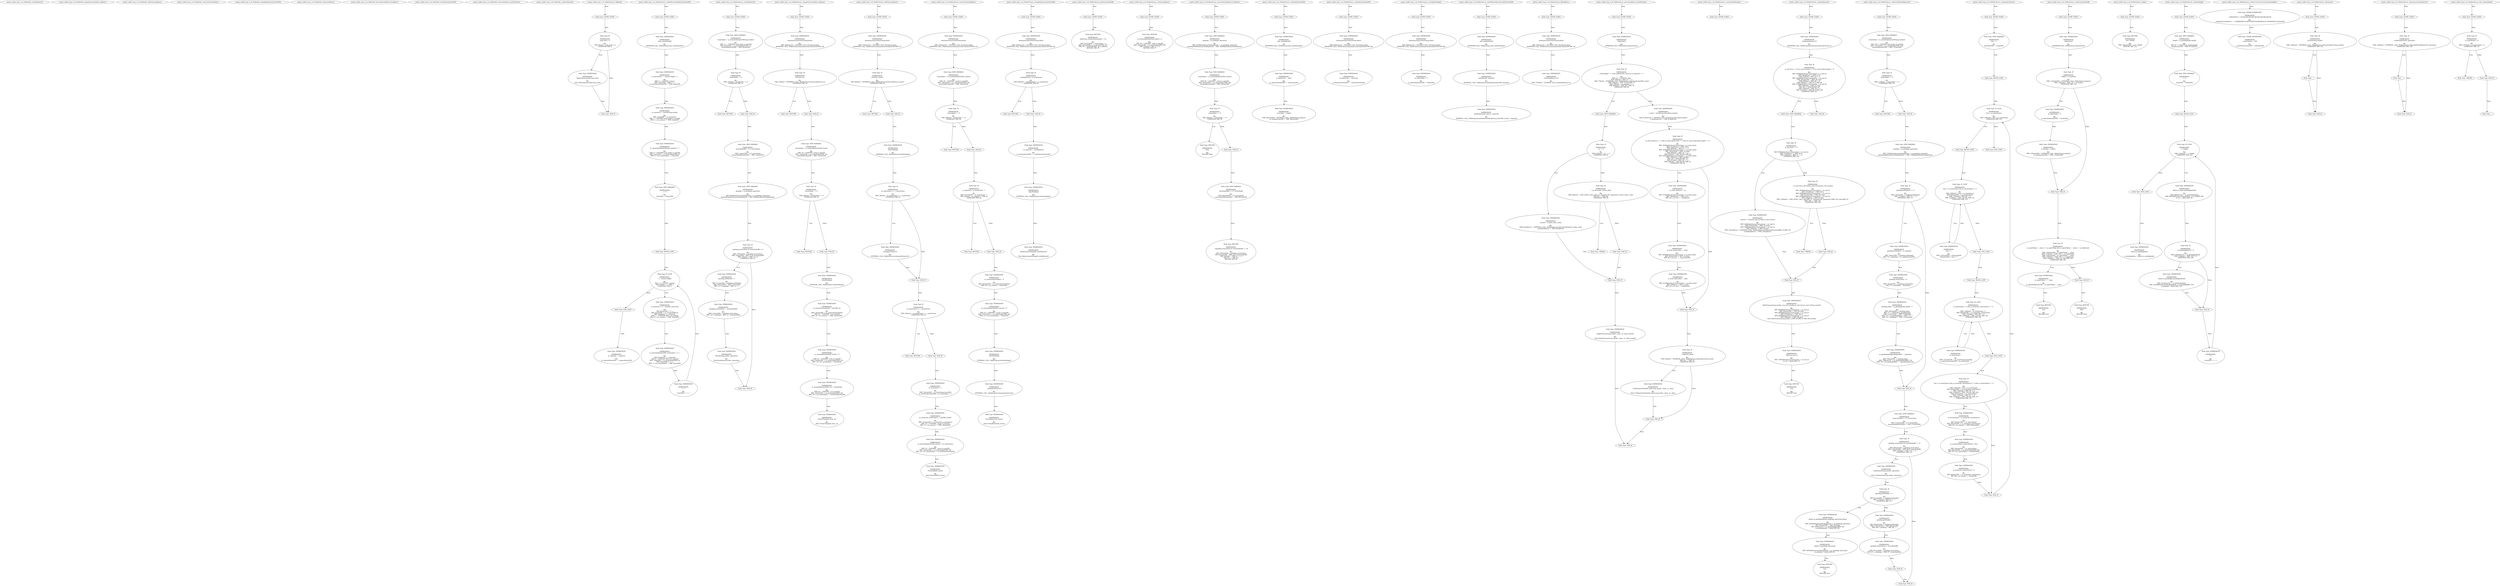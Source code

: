 digraph "" {
	node [label="\N"];
	0	[contract_name=WalletAbi,
		function_fullname="revoke(bytes32)",
		label="parity_wallet_bug_2.sol_WalletAbi_revoke(bytes32)",
		node_expression=None,
		node_info_vulnerabilities=None,
		node_irs=None,
		node_source_code_lines="[48]",
		node_type=FUNCTION_NAME,
		source_file="parity_wallet_bug_2.sol"];
	1	[contract_name=WalletAbi,
		function_fullname="changeOwner(address,address)",
		label="parity_wallet_bug_2.sol_WalletAbi_changeOwner(address,address)",
		node_expression=None,
		node_info_vulnerabilities=None,
		node_irs=None,
		node_source_code_lines="[51]",
		node_type=FUNCTION_NAME,
		source_file="parity_wallet_bug_2.sol"];
	2	[contract_name=WalletAbi,
		function_fullname="addOwner(address)",
		label="parity_wallet_bug_2.sol_WalletAbi_addOwner(address)",
		node_expression=None,
		node_info_vulnerabilities=None,
		node_irs=None,
		node_source_code_lines="[53]",
		node_type=FUNCTION_NAME,
		source_file="parity_wallet_bug_2.sol"];
	3	[contract_name=WalletAbi,
		function_fullname="removeOwner(address)",
		label="parity_wallet_bug_2.sol_WalletAbi_removeOwner(address)",
		node_expression=None,
		node_info_vulnerabilities=None,
		node_irs=None,
		node_source_code_lines="[55]",
		node_type=FUNCTION_NAME,
		source_file="parity_wallet_bug_2.sol"];
	4	[contract_name=WalletAbi,
		function_fullname="changeRequirement(uint256)",
		label="parity_wallet_bug_2.sol_WalletAbi_changeRequirement(uint256)",
		node_expression=None,
		node_info_vulnerabilities=None,
		node_irs=None,
		node_source_code_lines="[57]",
		node_type=FUNCTION_NAME,
		source_file="parity_wallet_bug_2.sol"];
	5	[contract_name=WalletAbi,
		function_fullname="isOwner(address)",
		label="parity_wallet_bug_2.sol_WalletAbi_isOwner(address)",
		node_expression=None,
		node_info_vulnerabilities=None,
		node_irs=None,
		node_source_code_lines="[59]",
		node_type=FUNCTION_NAME,
		source_file="parity_wallet_bug_2.sol"];
	6	[contract_name=WalletAbi,
		function_fullname="hasConfirmed(bytes32,address)",
		label="parity_wallet_bug_2.sol_WalletAbi_hasConfirmed(bytes32,address)",
		node_expression=None,
		node_info_vulnerabilities=None,
		node_irs=None,
		node_source_code_lines="[61]",
		node_type=FUNCTION_NAME,
		source_file="parity_wallet_bug_2.sol"];
	7	[contract_name=WalletAbi,
		function_fullname="setDailyLimit(uint256)",
		label="parity_wallet_bug_2.sol_WalletAbi_setDailyLimit(uint256)",
		node_expression=None,
		node_info_vulnerabilities=None,
		node_irs=None,
		node_source_code_lines="[64]",
		node_type=FUNCTION_NAME,
		source_file="parity_wallet_bug_2.sol"];
	8	[contract_name=WalletAbi,
		function_fullname="execute(address,uint256,bytes)",
		label="parity_wallet_bug_2.sol_WalletAbi_execute(address,uint256,bytes)",
		node_expression=None,
		node_info_vulnerabilities=None,
		node_irs=None,
		node_source_code_lines="[66]",
		node_type=FUNCTION_NAME,
		source_file="parity_wallet_bug_2.sol"];
	9	[contract_name=WalletAbi,
		function_fullname="confirm(bytes32)",
		label="parity_wallet_bug_2.sol_WalletAbi_confirm(bytes32)",
		node_expression=None,
		node_info_vulnerabilities=None,
		node_irs=None,
		node_source_code_lines="[67]",
		node_type=FUNCTION_NAME,
		source_file="parity_wallet_bug_2.sol"];
	10	[contract_name=WalletLibrary,
		function_fullname="fallback()",
		label="Node Type: ENTRY_POINT
",
		node_expression=None,
		node_info_vulnerabilities=None,
		node_irs=None,
		node_source_code_lines="[105, 106, 107, 108, 109]",
		node_type=ENTRY_POINT,
		source_file="parity_wallet_bug_2.sol"];
	11	[contract_name=WalletLibrary,
		function_fullname="fallback()",
		label="Node Type: IF

EXPRESSION:
msg.value > 0

IRs:
TMP_0(bool) = msg.value > 0
CONDITION TMP_0",
		node_expression="msg.value > 0",
		node_info_vulnerabilities=None,
		node_irs="TMP_0(bool) = msg.value > 0
CONDITION TMP_0",
		node_source_code_lines="[107]",
		node_type=IF,
		source_file="parity_wallet_bug_2.sol"];
	10 -> 11	[key=0,
		edge_type=next,
		label=Next];
	12	[contract_name=WalletLibrary,
		function_fullname="fallback()",
		label="Node Type: EXPRESSION

EXPRESSION:
Deposit(msg.sender,msg.value)

IRs:
Emit Deposit(msg.sender.msg.value)",
		node_expression="Deposit(msg.sender,msg.value)",
		node_info_vulnerabilities=None,
		node_irs="Emit Deposit(msg.sender.msg.value)",
		node_source_code_lines="[108]",
		node_type=EXPRESSION,
		source_file="parity_wallet_bug_2.sol"];
	11 -> 12	[key=0,
		edge_type=if_true,
		label=True];
	13	[contract_name=WalletLibrary,
		function_fullname="fallback()",
		label="Node Type: END_IF
",
		node_expression=None,
		node_info_vulnerabilities=None,
		node_irs=None,
		node_source_code_lines="[107, 108]",
		node_type=END_IF,
		source_file="parity_wallet_bug_2.sol"];
	11 -> 13	[key=0,
		edge_type=if_false,
		label=False];
	12 -> 13	[key=0,
		edge_type=next,
		label=Next];
	14	[contract_name=WalletLibrary,
		function_fullname="fallback()",
		label="parity_wallet_bug_2.sol_WalletLibrary_fallback()",
		node_expression=None,
		node_info_vulnerabilities=None,
		node_irs=None,
		node_source_code_lines="[105, 106, 107, 108, 109]",
		node_type=FUNCTION_NAME,
		source_file="parity_wallet_bug_2.sol"];
	14 -> 10	[key=0,
		edge_type=next,
		label=Next];
	15	[contract_name=WalletLibrary,
		function_fullname="initMultiowned(address[],uint256)",
		label="Node Type: ENTRY_POINT
",
		node_expression=None,
		node_info_vulnerabilities=None,
		node_irs=None,
		node_source_code_lines="[113, 114, 115, 116, 117, 118, 119, 120, 121, 122, 123]",
		node_type=ENTRY_POINT,
		source_file="parity_wallet_bug_2.sol"];
	27	[contract_name=WalletLibrary,
		function_fullname="initMultiowned(address[],uint256)",
		label="Node Type: EXPRESSION

EXPRESSION:
only_uninitialized()

IRs:
MODIFIER_CALL, WalletLibrary.only_uninitialized()()",
		node_expression="only_uninitialized()",
		node_info_vulnerabilities=None,
		node_irs="MODIFIER_CALL, WalletLibrary.only_uninitialized()()",
		node_source_code_lines="[113]",
		node_type=EXPRESSION,
		source_file="parity_wallet_bug_2.sol"];
	15 -> 27	[key=0,
		edge_type=next,
		label=Next];
	16	[contract_name=WalletLibrary,
		function_fullname="initMultiowned(address[],uint256)",
		label="Node Type: EXPRESSION

EXPRESSION:
m_numOwners = _owners.length + 1

IRs:
REF_0 -> LENGTH _owners
TMP_2(uint256) = REF_0 + 1
m_numOwners(\
uint256) := TMP_2(uint256)",
		node_expression="m_numOwners = _owners.length + 1",
		node_info_vulnerabilities=None,
		node_irs="REF_0 -> LENGTH _owners
TMP_2(uint256) = REF_0 + 1
m_numOwners(uint256) := TMP_2(uint256)",
		node_source_code_lines="[114]",
		node_type=EXPRESSION,
		source_file="parity_wallet_bug_2.sol"];
	17	[contract_name=WalletLibrary,
		function_fullname="initMultiowned(address[],uint256)",
		label="Node Type: EXPRESSION

EXPRESSION:
m_owners[1] = uint256(msg.sender)

IRs:
REF_1(uint256) -> m_owners[1]
TMP_3 = CONVERT msg.sender \
to uint256
REF_1 (->m_owners) := TMP_3(uint256)",
		node_expression="m_owners[1] = uint256(msg.sender)",
		node_info_vulnerabilities=None,
		node_irs="REF_1(uint256) -> m_owners[1]
TMP_3 = CONVERT msg.sender to uint256
REF_1 (->m_owners) := TMP_3(uint256)",
		node_source_code_lines="[115]",
		node_type=EXPRESSION,
		source_file="parity_wallet_bug_2.sol"];
	16 -> 17	[key=0,
		edge_type=next,
		label=Next];
	18	[contract_name=WalletLibrary,
		function_fullname="initMultiowned(address[],uint256)",
		label="Node Type: EXPRESSION

EXPRESSION:
m_ownerIndex[uint256(msg.sender)] = 1

IRs:
TMP_4 = CONVERT msg.sender to uint256
REF_2(uint256) \
-> m_ownerIndex[TMP_4]
REF_2 (->m_ownerIndex) := 1(uint256)",
		node_expression="m_ownerIndex[uint256(msg.sender)] = 1",
		node_info_vulnerabilities=None,
		node_irs="TMP_4 = CONVERT msg.sender to uint256
REF_2(uint256) -> m_ownerIndex[TMP_4]
REF_2 (->m_ownerIndex) := 1(uint256)",
		node_source_code_lines="[116]",
		node_type=EXPRESSION,
		source_file="parity_wallet_bug_2.sol"];
	17 -> 18	[key=0,
		edge_type=next,
		label=Next];
	21	[contract_name=WalletLibrary,
		function_fullname="initMultiowned(address[],uint256)",
		label="Node Type: NEW VARIABLE

EXPRESSION:
i = 0

IRs:
i(uint256) := 0(uint256)",
		node_expression="i = 0",
		node_info_vulnerabilities=None,
		node_irs="i(uint256) := 0(uint256)",
		node_source_code_lines="[117]",
		node_type="NEW VARIABLE",
		source_file="parity_wallet_bug_2.sol"];
	18 -> 21	[key=0,
		edge_type=next,
		label=Next];
	19	[contract_name=WalletLibrary,
		function_fullname="initMultiowned(address[],uint256)",
		label="Node Type: BEGIN_LOOP
",
		node_expression=None,
		node_info_vulnerabilities=None,
		node_irs=None,
		node_source_code_lines="[117, 118, 119, 120, 121]",
		node_type=BEGIN_LOOP,
		source_file="parity_wallet_bug_2.sol"];
	22	[contract_name=WalletLibrary,
		function_fullname="initMultiowned(address[],uint256)",
		label="Node Type: IF_LOOP

EXPRESSION:
i < _owners.length

IRs:
REF_3 -> LENGTH _owners
TMP_5(bool) = i < REF_3
CONDITION TMP_5",
		node_expression="i < _owners.length",
		node_info_vulnerabilities=None,
		node_irs="REF_3 -> LENGTH _owners
TMP_5(bool) = i < REF_3
CONDITION TMP_5",
		node_source_code_lines="[117]",
		node_type=IF_LOOP,
		source_file="parity_wallet_bug_2.sol"];
	19 -> 22	[key=0,
		edge_type=next,
		label=Next];
	20	[contract_name=WalletLibrary,
		function_fullname="initMultiowned(address[],uint256)",
		label="Node Type: END_LOOP
",
		node_expression=None,
		node_info_vulnerabilities=None,
		node_irs=None,
		node_source_code_lines="[117, 118, 119, 120, 121]",
		node_type=END_LOOP,
		source_file="parity_wallet_bug_2.sol"];
	26	[contract_name=WalletLibrary,
		function_fullname="initMultiowned(address[],uint256)",
		label="Node Type: EXPRESSION

EXPRESSION:
m_required = _required

IRs:
m_required(uint256) := _required(uint256)",
		node_expression="m_required = _required",
		node_info_vulnerabilities=None,
		node_irs="m_required(uint256) := _required(uint256)",
		node_source_code_lines="[122]",
		node_type=EXPRESSION,
		source_file="parity_wallet_bug_2.sol"];
	20 -> 26	[key=0,
		edge_type=next,
		label=Next];
	21 -> 19	[key=0,
		edge_type=next,
		label=Next];
	22 -> 20	[key=0,
		edge_type=if_false,
		label=False];
	23	[contract_name=WalletLibrary,
		function_fullname="initMultiowned(address[],uint256)",
		label="Node Type: EXPRESSION

EXPRESSION:
m_owners[2 + i] = uint256(_owners[i])

IRs:
TMP_6(uint256) = 2 + i
REF_4(uint256) -> m_owners[\
TMP_6]
REF_5(address) -> _owners[i]
TMP_7 = CONVERT REF_5 to uint256
REF_4 (->m_owners) := TMP_7(uint256)",
		node_expression="m_owners[2 + i] = uint256(_owners[i])",
		node_info_vulnerabilities=None,
		node_irs="TMP_6(uint256) = 2 + i
REF_4(uint256) -> m_owners[TMP_6]
REF_5(address) -> _owners[i]
TMP_7 = CONVERT REF_5 to uint256
REF_4 (->\
m_owners) := TMP_7(uint256)",
		node_source_code_lines="[119]",
		node_type=EXPRESSION,
		source_file="parity_wallet_bug_2.sol"];
	22 -> 23	[key=0,
		edge_type=if_true,
		label=True];
	24	[contract_name=WalletLibrary,
		function_fullname="initMultiowned(address[],uint256)",
		label="Node Type: EXPRESSION

EXPRESSION:
m_ownerIndex[uint256(_owners[i])] = 2 + i

IRs:
REF_6(address) -> _owners[i]
TMP_8 = CONVERT \
REF_6 to uint256
REF_7(uint256) -> m_ownerIndex[TMP_8]
TMP_9(uint256) = 2 + i
REF_7 (->m_ownerIndex) := TMP_9(uint256)",
		node_expression="m_ownerIndex[uint256(_owners[i])] = 2 + i",
		node_info_vulnerabilities=None,
		node_irs="REF_6(address) -> _owners[i]
TMP_8 = CONVERT REF_6 to uint256
REF_7(uint256) -> m_ownerIndex[TMP_8]
TMP_9(uint256) = 2 + i
REF_7 (\
->m_ownerIndex) := TMP_9(uint256)",
		node_source_code_lines="[120]",
		node_type=EXPRESSION,
		source_file="parity_wallet_bug_2.sol"];
	23 -> 24	[key=0,
		edge_type=next,
		label=Next];
	25	[contract_name=WalletLibrary,
		function_fullname="initMultiowned(address[],uint256)",
		label="Node Type: EXPRESSION

EXPRESSION:
++ i

IRs:
i(uint256) = i + 1",
		node_expression="++ i",
		node_info_vulnerabilities=None,
		node_irs="i(uint256) = i + 1",
		node_source_code_lines="[117]",
		node_type=EXPRESSION,
		source_file="parity_wallet_bug_2.sol"];
	24 -> 25	[key=0,
		edge_type=next,
		label=Next];
	25 -> 22	[key=0,
		edge_type=next,
		label=Next];
	27 -> 16	[key=0,
		edge_type=next,
		label=Next];
	28	[contract_name=WalletLibrary,
		function_fullname="initMultiowned(address[],uint256)",
		label="parity_wallet_bug_2.sol_WalletLibrary_initMultiowned(address[],uint256)",
		node_expression=None,
		node_info_vulnerabilities=None,
		node_irs=None,
		node_source_code_lines="[113, 114, 115, 116, 117, 118, 119, 120, 121, 122, 123]",
		node_type=FUNCTION_NAME,
		source_file="parity_wallet_bug_2.sol"];
	28 -> 15	[key=0,
		edge_type=next,
		label=Next];
	29	[contract_name=WalletLibrary,
		function_fullname="revoke(bytes32)",
		label="Node Type: ENTRY_POINT
",
		node_expression=None,
		node_info_vulnerabilities=None,
		node_irs=None,
		node_source_code_lines="[126, 127, 128, 129, 130, 131, 132, 133, 134, 135, 136, 137]",
		node_type=ENTRY_POINT,
		source_file="parity_wallet_bug_2.sol"];
	30	[contract_name=WalletLibrary,
		function_fullname="revoke(bytes32)",
		label="Node Type: NEW VARIABLE

EXPRESSION:
ownerIndex = m_ownerIndex[uint256(msg.sender)]

IRs:
TMP_11 = CONVERT msg.sender to uint256
\
REF_8(uint256) -> m_ownerIndex[TMP_11]
ownerIndex(uint256) := REF_8(uint256)",
		node_expression="ownerIndex = m_ownerIndex[uint256(msg.sender)]",
		node_info_vulnerabilities=None,
		node_irs="TMP_11 = CONVERT msg.sender to uint256
REF_8(uint256) -> m_ownerIndex[TMP_11]
ownerIndex(uint256) := REF_8(uint256)",
		node_source_code_lines="[127]",
		node_type="NEW VARIABLE",
		source_file="parity_wallet_bug_2.sol"];
	29 -> 30	[key=0,
		edge_type=next,
		label=Next];
	31	[contract_name=WalletLibrary,
		function_fullname="revoke(bytes32)",
		label="Node Type: IF

EXPRESSION:
ownerIndex == 0

IRs:
TMP_12(bool) = ownerIndex == 0
CONDITION TMP_12",
		node_expression="ownerIndex == 0",
		node_info_vulnerabilities=None,
		node_irs="TMP_12(bool) = ownerIndex == 0
CONDITION TMP_12",
		node_source_code_lines="[129]",
		node_type=IF,
		source_file="parity_wallet_bug_2.sol"];
	30 -> 31	[key=0,
		edge_type=next,
		label=Next];
	32	[contract_name=WalletLibrary,
		function_fullname="revoke(bytes32)",
		label="Node Type: RETURN
",
		node_expression=None,
		node_info_vulnerabilities=None,
		node_irs=None,
		node_source_code_lines="[129]",
		node_type=RETURN,
		source_file="parity_wallet_bug_2.sol"];
	31 -> 32	[key=0,
		edge_type=if_true,
		label=True];
	33	[contract_name=WalletLibrary,
		function_fullname="revoke(bytes32)",
		label="Node Type: END_IF
",
		node_expression=None,
		node_info_vulnerabilities=None,
		node_irs=None,
		node_source_code_lines="[129]",
		node_type=END_IF,
		source_file="parity_wallet_bug_2.sol"];
	31 -> 33	[key=0,
		edge_type=if_false,
		label=False];
	34	[contract_name=WalletLibrary,
		function_fullname="revoke(bytes32)",
		label="Node Type: NEW VARIABLE

EXPRESSION:
ownerIndexBit = 2 ** ownerIndex

IRs:
TMP_13(uint256) = 2 ** ownerIndex
ownerIndexBit(uint256) := \
TMP_13(uint256)",
		node_expression="ownerIndexBit = 2 ** ownerIndex",
		node_info_vulnerabilities=None,
		node_irs="TMP_13(uint256) = 2 ** ownerIndex
ownerIndexBit(uint256) := TMP_13(uint256)",
		node_source_code_lines="[130]",
		node_type="NEW VARIABLE",
		source_file="parity_wallet_bug_2.sol"];
	33 -> 34	[key=0,
		edge_type=next,
		label=Next];
	35	[contract_name=WalletLibrary,
		function_fullname="revoke(bytes32)",
		label="Node Type: NEW VARIABLE

EXPRESSION:
pending = m_pending[_operation]

IRs:
REF_9(WalletLibrary.PendingState) -> m_pending[_operation]
\
pending(WalletLibrary.PendingState) := REF_9(WalletLibrary.PendingState)",
		node_expression="pending = m_pending[_operation]",
		node_info_vulnerabilities=None,
		node_irs="REF_9(WalletLibrary.PendingState) -> m_pending[_operation]
pending(WalletLibrary.PendingState) := REF_9(WalletLibrary.PendingState)",
		node_source_code_lines="[131]",
		node_type="NEW VARIABLE",
		source_file="parity_wallet_bug_2.sol"];
	34 -> 35	[key=0,
		edge_type=next,
		label=Next];
	36	[contract_name=WalletLibrary,
		function_fullname="revoke(bytes32)",
		label="Node Type: IF

EXPRESSION:
pending.ownersDone & ownerIndexBit > 0

IRs:
REF_10(uint256) -> pending.ownersDone
TMP_14(uint256) = \
REF_10 & ownerIndexBit
TMP_15(bool) = TMP_14 > 0
CONDITION TMP_15",
		node_expression="pending.ownersDone & ownerIndexBit > 0",
		node_info_vulnerabilities=None,
		node_irs="REF_10(uint256) -> pending.ownersDone
TMP_14(uint256) = REF_10 & ownerIndexBit
TMP_15(bool) = TMP_14 > 0
CONDITION TMP_15",
		node_source_code_lines="[132]",
		node_type=IF,
		source_file="parity_wallet_bug_2.sol"];
	35 -> 36	[key=0,
		edge_type=next,
		label=Next];
	37	[contract_name=WalletLibrary,
		function_fullname="revoke(bytes32)",
		label="Node Type: EXPRESSION

EXPRESSION:
pending.yetNeeded ++

IRs:
REF_11(uint256) -> pending.yetNeeded
TMP_16(uint256) := REF_11(uint256)
\
REF_11(-> pending) = REF_11 + 1",
		node_expression="pending.yetNeeded ++",
		node_info_vulnerabilities=None,
		node_irs="REF_11(uint256) -> pending.yetNeeded
TMP_16(uint256) := REF_11(uint256)
REF_11(-> pending) = REF_11 + 1",
		node_source_code_lines="[133]",
		node_type=EXPRESSION,
		source_file="parity_wallet_bug_2.sol"];
	36 -> 37	[key=0,
		edge_type=if_true,
		label=True];
	40	[contract_name=WalletLibrary,
		function_fullname="revoke(bytes32)",
		label="Node Type: END_IF
",
		node_expression=None,
		node_info_vulnerabilities=None,
		node_irs=None,
		node_source_code_lines="[132, 133, 134, 135, 136]",
		node_type=END_IF,
		source_file="parity_wallet_bug_2.sol"];
	36 -> 40	[key=0,
		edge_type=if_false,
		label=False];
	38	[contract_name=WalletLibrary,
		function_fullname="revoke(bytes32)",
		label="Node Type: EXPRESSION

EXPRESSION:
pending.ownersDone -= ownerIndexBit

IRs:
REF_12(uint256) -> pending.ownersDone
REF_12(-> pending) = \
REF_12 - ownerIndexBit",
		node_expression="pending.ownersDone -= ownerIndexBit",
		node_info_vulnerabilities=None,
		node_irs="REF_12(uint256) -> pending.ownersDone
REF_12(-> pending) = REF_12 - ownerIndexBit",
		node_source_code_lines="[134]",
		node_type=EXPRESSION,
		source_file="parity_wallet_bug_2.sol"];
	37 -> 38	[key=0,
		edge_type=next,
		label=Next];
	39	[contract_name=WalletLibrary,
		function_fullname="revoke(bytes32)",
		label="Node Type: EXPRESSION

EXPRESSION:
Revoke(msg.sender,_operation)

IRs:
Emit Revoke(msg.sender._operation)",
		node_expression="Revoke(msg.sender,_operation)",
		node_info_vulnerabilities=None,
		node_irs="Emit Revoke(msg.sender._operation)",
		node_source_code_lines="[135]",
		node_type=EXPRESSION,
		source_file="parity_wallet_bug_2.sol"];
	38 -> 39	[key=0,
		edge_type=next,
		label=Next];
	39 -> 40	[key=0,
		edge_type=next,
		label=Next];
	41	[contract_name=WalletLibrary,
		function_fullname="revoke(bytes32)",
		label="parity_wallet_bug_2.sol_WalletLibrary_revoke(bytes32)",
		node_expression=None,
		node_info_vulnerabilities=None,
		node_irs=None,
		node_source_code_lines="[126, 127, 128, 129, 130, 131, 132, 133, 134, 135, 136, 137]",
		node_type=FUNCTION_NAME,
		source_file="parity_wallet_bug_2.sol"];
	41 -> 29	[key=0,
		edge_type=next,
		label=Next];
	42	[contract_name=WalletLibrary,
		function_fullname="changeOwner(address,address)",
		label="Node Type: ENTRY_POINT
",
		node_expression=None,
		node_info_vulnerabilities=None,
		node_irs=None,
		node_source_code_lines="[140, 141, 142, 143, 144, 145, 146, 147, 148, 149, 150]",
		node_type=ENTRY_POINT,
		source_file="parity_wallet_bug_2.sol"];
	55	[contract_name=WalletLibrary,
		function_fullname="changeOwner(address,address)",
		label="Node Type: EXPRESSION

EXPRESSION:
onlymanyowners(sha3()(msg.data))

IRs:
TMP_26(bytes32) = SOLIDITY_CALL sha3()(msg.data)
MODIFIER_\
CALL, WalletLibrary.onlymanyowners(bytes32)(TMP_26)",
		node_expression="onlymanyowners(sha3()(msg.data))",
		node_info_vulnerabilities=None,
		node_irs="TMP_26(bytes32) = SOLIDITY_CALL sha3()(msg.data)
MODIFIER_CALL, WalletLibrary.onlymanyowners(bytes32)(TMP_26)",
		node_source_code_lines="[140]",
		node_type=EXPRESSION,
		source_file="parity_wallet_bug_2.sol"];
	42 -> 55	[key=0,
		edge_type=next,
		label=Next];
	43	[contract_name=WalletLibrary,
		function_fullname="changeOwner(address,address)",
		label="Node Type: IF

EXPRESSION:
isOwner(_to)

IRs:
TMP_18(bool) = INTERNAL_CALL, WalletLibrary.isOwner(address)(_to)
CONDITION TMP_18",
		node_expression="isOwner(_to)",
		node_info_vulnerabilities=None,
		node_irs="TMP_18(bool) = INTERNAL_CALL, WalletLibrary.isOwner(address)(_to)
CONDITION TMP_18",
		node_source_code_lines="[141]",
		node_type=IF,
		source_file="parity_wallet_bug_2.sol"];
	44	[contract_name=WalletLibrary,
		function_fullname="changeOwner(address,address)",
		label="Node Type: RETURN
",
		node_expression=None,
		node_info_vulnerabilities=None,
		node_irs=None,
		node_source_code_lines="[141]",
		node_type=RETURN,
		source_file="parity_wallet_bug_2.sol"];
	43 -> 44	[key=0,
		edge_type=if_true,
		label=True];
	45	[contract_name=WalletLibrary,
		function_fullname="changeOwner(address,address)",
		label="Node Type: END_IF
",
		node_expression=None,
		node_info_vulnerabilities=None,
		node_irs=None,
		node_source_code_lines="[141]",
		node_type=END_IF,
		source_file="parity_wallet_bug_2.sol"];
	43 -> 45	[key=0,
		edge_type=if_false,
		label=False];
	46	[contract_name=WalletLibrary,
		function_fullname="changeOwner(address,address)",
		label="Node Type: NEW VARIABLE

EXPRESSION:
ownerIndex = m_ownerIndex[uint256(_from)]

IRs:
TMP_19 = CONVERT _from to uint256
REF_13(uint256) \
-> m_ownerIndex[TMP_19]
ownerIndex(uint256) := REF_13(uint256)",
		node_expression="ownerIndex = m_ownerIndex[uint256(_from)]",
		node_info_vulnerabilities=None,
		node_irs="TMP_19 = CONVERT _from to uint256
REF_13(uint256) -> m_ownerIndex[TMP_19]
ownerIndex(uint256) := REF_13(uint256)",
		node_source_code_lines="[142]",
		node_type="NEW VARIABLE",
		source_file="parity_wallet_bug_2.sol"];
	45 -> 46	[key=0,
		edge_type=next,
		label=Next];
	47	[contract_name=WalletLibrary,
		function_fullname="changeOwner(address,address)",
		label="Node Type: IF

EXPRESSION:
ownerIndex == 0

IRs:
TMP_20(bool) = ownerIndex == 0
CONDITION TMP_20",
		node_expression="ownerIndex == 0",
		node_info_vulnerabilities=None,
		node_irs="TMP_20(bool) = ownerIndex == 0
CONDITION TMP_20",
		node_source_code_lines="[143]",
		node_type=IF,
		source_file="parity_wallet_bug_2.sol"];
	46 -> 47	[key=0,
		edge_type=next,
		label=Next];
	48	[contract_name=WalletLibrary,
		function_fullname="changeOwner(address,address)",
		label="Node Type: RETURN
",
		node_expression=None,
		node_info_vulnerabilities=None,
		node_irs=None,
		node_source_code_lines="[143]",
		node_type=RETURN,
		source_file="parity_wallet_bug_2.sol"];
	47 -> 48	[key=0,
		edge_type=if_true,
		label=True];
	49	[contract_name=WalletLibrary,
		function_fullname="changeOwner(address,address)",
		label="Node Type: END_IF
",
		node_expression=None,
		node_info_vulnerabilities=None,
		node_irs=None,
		node_source_code_lines="[143]",
		node_type=END_IF,
		source_file="parity_wallet_bug_2.sol"];
	47 -> 49	[key=0,
		edge_type=if_false,
		label=False];
	50	[contract_name=WalletLibrary,
		function_fullname="changeOwner(address,address)",
		label="Node Type: EXPRESSION

EXPRESSION:
clearPending()

IRs:
INTERNAL_CALL, WalletLibrary.clearPending()()",
		node_expression="clearPending()",
		node_info_vulnerabilities=None,
		node_irs="INTERNAL_CALL, WalletLibrary.clearPending()()",
		node_source_code_lines="[145]",
		node_type=EXPRESSION,
		source_file="parity_wallet_bug_2.sol"];
	49 -> 50	[key=0,
		edge_type=next,
		label=Next];
	51	[contract_name=WalletLibrary,
		function_fullname="changeOwner(address,address)",
		label="Node Type: EXPRESSION

EXPRESSION:
m_owners[ownerIndex] = uint256(_to)

IRs:
REF_14(uint256) -> m_owners[ownerIndex]
TMP_22 = CONVERT _\
to to uint256
REF_14 (->m_owners) := TMP_22(uint256)",
		node_expression="m_owners[ownerIndex] = uint256(_to)",
		node_info_vulnerabilities=None,
		node_irs="REF_14(uint256) -> m_owners[ownerIndex]
TMP_22 = CONVERT _to to uint256
REF_14 (->m_owners) := TMP_22(uint256)",
		node_source_code_lines="[146]",
		node_type=EXPRESSION,
		source_file="parity_wallet_bug_2.sol"];
	50 -> 51	[key=0,
		edge_type=next,
		label=Next];
	52	[contract_name=WalletLibrary,
		function_fullname="changeOwner(address,address)",
		label="Node Type: EXPRESSION

EXPRESSION:
m_ownerIndex[uint256(_from)] = 0

IRs:
TMP_23 = CONVERT _from to uint256
REF_15(uint256) -> m_\
ownerIndex[TMP_23]
REF_15 (->m_ownerIndex) := 0(uint256)",
		node_expression="m_ownerIndex[uint256(_from)] = 0",
		node_info_vulnerabilities=None,
		node_irs="TMP_23 = CONVERT _from to uint256
REF_15(uint256) -> m_ownerIndex[TMP_23]
REF_15 (->m_ownerIndex) := 0(uint256)",
		node_source_code_lines="[147]",
		node_type=EXPRESSION,
		source_file="parity_wallet_bug_2.sol"];
	51 -> 52	[key=0,
		edge_type=next,
		label=Next];
	53	[contract_name=WalletLibrary,
		function_fullname="changeOwner(address,address)",
		label="Node Type: EXPRESSION

EXPRESSION:
m_ownerIndex[uint256(_to)] = ownerIndex

IRs:
TMP_24 = CONVERT _to to uint256
REF_16(uint256) \
-> m_ownerIndex[TMP_24]
REF_16 (->m_ownerIndex) := ownerIndex(uint256)",
		node_expression="m_ownerIndex[uint256(_to)] = ownerIndex",
		node_info_vulnerabilities=None,
		node_irs="TMP_24 = CONVERT _to to uint256
REF_16(uint256) -> m_ownerIndex[TMP_24]
REF_16 (->m_ownerIndex) := ownerIndex(uint256)",
		node_source_code_lines="[148]",
		node_type=EXPRESSION,
		source_file="parity_wallet_bug_2.sol"];
	52 -> 53	[key=0,
		edge_type=next,
		label=Next];
	54	[contract_name=WalletLibrary,
		function_fullname="changeOwner(address,address)",
		label="Node Type: EXPRESSION

EXPRESSION:
OwnerChanged(_from,_to)

IRs:
Emit OwnerChanged(_from._to)",
		node_expression="OwnerChanged(_from,_to)",
		node_info_vulnerabilities=None,
		node_irs="Emit OwnerChanged(_from._to)",
		node_source_code_lines="[149]",
		node_type=EXPRESSION,
		source_file="parity_wallet_bug_2.sol"];
	53 -> 54	[key=0,
		edge_type=next,
		label=Next];
	55 -> 43	[key=0,
		edge_type=next,
		label=Next];
	56	[contract_name=WalletLibrary,
		function_fullname="changeOwner(address,address)",
		label="parity_wallet_bug_2.sol_WalletLibrary_changeOwner(address,address)",
		node_expression=None,
		node_info_vulnerabilities=None,
		node_irs=None,
		node_source_code_lines="[140, 141, 142, 143, 144, 145, 146, 147, 148, 149, 150]",
		node_type=FUNCTION_NAME,
		source_file="parity_wallet_bug_2.sol"];
	56 -> 42	[key=0,
		edge_type=next,
		label=Next];
	57	[contract_name=WalletLibrary,
		function_fullname="addOwner(address)",
		label="Node Type: ENTRY_POINT
",
		node_expression=None,
		node_info_vulnerabilities=None,
		node_irs=None,
		node_source_code_lines="[152, 153, 154, 155, 156, 157, 158, 159, 160, 161, 162, 163, 164]",
		node_type=ENTRY_POINT,
		source_file="parity_wallet_bug_2.sol"];
	72	[contract_name=WalletLibrary,
		function_fullname="addOwner(address)",
		label="Node Type: EXPRESSION

EXPRESSION:
onlymanyowners(sha3()(msg.data))

IRs:
TMP_37(bytes32) = SOLIDITY_CALL sha3()(msg.data)
MODIFIER_\
CALL, WalletLibrary.onlymanyowners(bytes32)(TMP_37)",
		node_expression="onlymanyowners(sha3()(msg.data))",
		node_info_vulnerabilities=None,
		node_irs="TMP_37(bytes32) = SOLIDITY_CALL sha3()(msg.data)
MODIFIER_CALL, WalletLibrary.onlymanyowners(bytes32)(TMP_37)",
		node_source_code_lines="[152]",
		node_type=EXPRESSION,
		source_file="parity_wallet_bug_2.sol"];
	57 -> 72	[key=0,
		edge_type=next,
		label=Next];
	58	[contract_name=WalletLibrary,
		function_fullname="addOwner(address)",
		label="Node Type: IF

EXPRESSION:
isOwner(_owner)

IRs:
TMP_28(bool) = INTERNAL_CALL, WalletLibrary.isOwner(address)(_owner)
CONDITION \
TMP_28",
		node_expression="isOwner(_owner)",
		node_info_vulnerabilities=None,
		node_irs="TMP_28(bool) = INTERNAL_CALL, WalletLibrary.isOwner(address)(_owner)
CONDITION TMP_28",
		node_source_code_lines="[153]",
		node_type=IF,
		source_file="parity_wallet_bug_2.sol"];
	59	[contract_name=WalletLibrary,
		function_fullname="addOwner(address)",
		label="Node Type: RETURN
",
		node_expression=None,
		node_info_vulnerabilities=None,
		node_irs=None,
		node_source_code_lines="[153]",
		node_type=RETURN,
		source_file="parity_wallet_bug_2.sol"];
	58 -> 59	[key=0,
		edge_type=if_true,
		label=True];
	60	[contract_name=WalletLibrary,
		function_fullname="addOwner(address)",
		label="Node Type: END_IF
",
		node_expression=None,
		node_info_vulnerabilities=None,
		node_irs=None,
		node_source_code_lines="[153]",
		node_type=END_IF,
		source_file="parity_wallet_bug_2.sol"];
	58 -> 60	[key=0,
		edge_type=if_false,
		label=False];
	61	[contract_name=WalletLibrary,
		function_fullname="addOwner(address)",
		label="Node Type: EXPRESSION

EXPRESSION:
clearPending()

IRs:
INTERNAL_CALL, WalletLibrary.clearPending()()",
		node_expression="clearPending()",
		node_info_vulnerabilities=None,
		node_irs="INTERNAL_CALL, WalletLibrary.clearPending()()",
		node_source_code_lines="[155]",
		node_type=EXPRESSION,
		source_file="parity_wallet_bug_2.sol"];
	60 -> 61	[key=0,
		edge_type=next,
		label=Next];
	62	[contract_name=WalletLibrary,
		function_fullname="addOwner(address)",
		label="Node Type: IF

EXPRESSION:
m_numOwners >= c_maxOwners

IRs:
TMP_30(bool) = m_numOwners >= c_maxOwners
CONDITION TMP_30",
		node_expression="m_numOwners >= c_maxOwners",
		node_info_vulnerabilities=None,
		node_irs="TMP_30(bool) = m_numOwners >= c_maxOwners
CONDITION TMP_30",
		node_source_code_lines="[156]",
		node_type=IF,
		source_file="parity_wallet_bug_2.sol"];
	61 -> 62	[key=0,
		edge_type=next,
		label=Next];
	63	[contract_name=WalletLibrary,
		function_fullname="addOwner(address)",
		label="Node Type: EXPRESSION

EXPRESSION:
reorganizeOwners()

IRs:
INTERNAL_CALL, WalletLibrary.reorganizeOwners()()",
		node_expression="reorganizeOwners()",
		node_info_vulnerabilities=None,
		node_irs="INTERNAL_CALL, WalletLibrary.reorganizeOwners()()",
		node_source_code_lines="[157]",
		node_type=EXPRESSION,
		source_file="parity_wallet_bug_2.sol"];
	62 -> 63	[key=0,
		edge_type=if_true,
		label=True];
	64	[contract_name=WalletLibrary,
		function_fullname="addOwner(address)",
		label="Node Type: END_IF
",
		node_expression=None,
		node_info_vulnerabilities=None,
		node_irs=None,
		node_source_code_lines="[156, 157]",
		node_type=END_IF,
		source_file="parity_wallet_bug_2.sol"];
	62 -> 64	[key=0,
		edge_type=if_false,
		label=False];
	63 -> 64	[key=0,
		edge_type=next,
		label=Next];
	65	[contract_name=WalletLibrary,
		function_fullname="addOwner(address)",
		label="Node Type: IF

EXPRESSION:
m_numOwners >= c_maxOwners

IRs:
TMP_32(bool) = m_numOwners >= c_maxOwners
CONDITION TMP_32",
		node_expression="m_numOwners >= c_maxOwners",
		node_info_vulnerabilities=None,
		node_irs="TMP_32(bool) = m_numOwners >= c_maxOwners
CONDITION TMP_32",
		node_source_code_lines="[158]",
		node_type=IF,
		source_file="parity_wallet_bug_2.sol"];
	64 -> 65	[key=0,
		edge_type=next,
		label=Next];
	66	[contract_name=WalletLibrary,
		function_fullname="addOwner(address)",
		label="Node Type: RETURN
",
		node_expression=None,
		node_info_vulnerabilities=None,
		node_irs=None,
		node_source_code_lines="[159]",
		node_type=RETURN,
		source_file="parity_wallet_bug_2.sol"];
	65 -> 66	[key=0,
		edge_type=if_true,
		label=True];
	67	[contract_name=WalletLibrary,
		function_fullname="addOwner(address)",
		label="Node Type: END_IF
",
		node_expression=None,
		node_info_vulnerabilities=None,
		node_irs=None,
		node_source_code_lines="[158, 159]",
		node_type=END_IF,
		source_file="parity_wallet_bug_2.sol"];
	65 -> 67	[key=0,
		edge_type=if_false,
		label=False];
	68	[contract_name=WalletLibrary,
		function_fullname="addOwner(address)",
		label="Node Type: EXPRESSION

EXPRESSION:
m_numOwners ++

IRs:
TMP_33(uint256) := m_numOwners(uint256)
m_numOwners(uint256) = m_numOwners + \
1",
		node_expression="m_numOwners ++",
		node_info_vulnerabilities=None,
		node_irs="TMP_33(uint256) := m_numOwners(uint256)
m_numOwners(uint256) = m_numOwners + 1",
		node_source_code_lines="[160]",
		node_type=EXPRESSION,
		source_file="parity_wallet_bug_2.sol"];
	67 -> 68	[key=0,
		edge_type=next,
		label=Next];
	69	[contract_name=WalletLibrary,
		function_fullname="addOwner(address)",
		label="Node Type: EXPRESSION

EXPRESSION:
m_owners[m_numOwners] = uint256(_owner)

IRs:
REF_17(uint256) -> m_owners[m_numOwners]
TMP_34 = \
CONVERT _owner to uint256
REF_17 (->m_owners) := TMP_34(uint256)",
		node_expression="m_owners[m_numOwners] = uint256(_owner)",
		node_info_vulnerabilities=None,
		node_irs="REF_17(uint256) -> m_owners[m_numOwners]
TMP_34 = CONVERT _owner to uint256
REF_17 (->m_owners) := TMP_34(uint256)",
		node_source_code_lines="[161]",
		node_type=EXPRESSION,
		source_file="parity_wallet_bug_2.sol"];
	68 -> 69	[key=0,
		edge_type=next,
		label=Next];
	70	[contract_name=WalletLibrary,
		function_fullname="addOwner(address)",
		label="Node Type: EXPRESSION

EXPRESSION:
m_ownerIndex[uint256(_owner)] = m_numOwners

IRs:
TMP_35 = CONVERT _owner to uint256
REF_18(uint256) \
-> m_ownerIndex[TMP_35]
REF_18 (->m_ownerIndex) := m_numOwners(uint256)",
		node_expression="m_ownerIndex[uint256(_owner)] = m_numOwners",
		node_info_vulnerabilities=None,
		node_irs="TMP_35 = CONVERT _owner to uint256
REF_18(uint256) -> m_ownerIndex[TMP_35]
REF_18 (->m_ownerIndex) := m_numOwners(uint256)",
		node_source_code_lines="[162]",
		node_type=EXPRESSION,
		source_file="parity_wallet_bug_2.sol"];
	69 -> 70	[key=0,
		edge_type=next,
		label=Next];
	71	[contract_name=WalletLibrary,
		function_fullname="addOwner(address)",
		label="Node Type: EXPRESSION

EXPRESSION:
OwnerAdded(_owner)

IRs:
Emit OwnerAdded(_owner)",
		node_expression="OwnerAdded(_owner)",
		node_info_vulnerabilities=None,
		node_irs="Emit OwnerAdded(_owner)",
		node_source_code_lines="[163]",
		node_type=EXPRESSION,
		source_file="parity_wallet_bug_2.sol"];
	70 -> 71	[key=0,
		edge_type=next,
		label=Next];
	72 -> 58	[key=0,
		edge_type=next,
		label=Next];
	73	[contract_name=WalletLibrary,
		function_fullname="addOwner(address)",
		label="parity_wallet_bug_2.sol_WalletLibrary_addOwner(address)",
		node_expression=None,
		node_info_vulnerabilities=None,
		node_irs=None,
		node_source_code_lines="[152, 153, 154, 155, 156, 157, 158, 159, 160, 161, 162, 163, 164]",
		node_type=FUNCTION_NAME,
		source_file="parity_wallet_bug_2.sol"];
	73 -> 57	[key=0,
		edge_type=next,
		label=Next];
	74	[contract_name=WalletLibrary,
		function_fullname="removeOwner(address)",
		label="Node Type: ENTRY_POINT
",
		node_expression=None,
		node_info_vulnerabilities=None,
		node_irs=None,
		node_source_code_lines="[166, 167, 168, 169, 170, 171, 172, 173, 174, 175, 176]",
		node_type=ENTRY_POINT,
		source_file="parity_wallet_bug_2.sol"];
	87	[contract_name=WalletLibrary,
		function_fullname="removeOwner(address)",
		label="Node Type: EXPRESSION

EXPRESSION:
onlymanyowners(sha3()(msg.data))

IRs:
TMP_47(bytes32) = SOLIDITY_CALL sha3()(msg.data)
MODIFIER_\
CALL, WalletLibrary.onlymanyowners(bytes32)(TMP_47)",
		node_expression="onlymanyowners(sha3()(msg.data))",
		node_info_vulnerabilities=None,
		node_irs="TMP_47(bytes32) = SOLIDITY_CALL sha3()(msg.data)
MODIFIER_CALL, WalletLibrary.onlymanyowners(bytes32)(TMP_47)",
		node_source_code_lines="[166]",
		node_type=EXPRESSION,
		source_file="parity_wallet_bug_2.sol"];
	74 -> 87	[key=0,
		edge_type=next,
		label=Next];
	75	[contract_name=WalletLibrary,
		function_fullname="removeOwner(address)",
		label="Node Type: NEW VARIABLE

EXPRESSION:
ownerIndex = m_ownerIndex[uint256(_owner)]

IRs:
TMP_39 = CONVERT _owner to uint256
REF_19(\
uint256) -> m_ownerIndex[TMP_39]
ownerIndex(uint256) := REF_19(uint256)",
		node_expression="ownerIndex = m_ownerIndex[uint256(_owner)]",
		node_info_vulnerabilities=None,
		node_irs="TMP_39 = CONVERT _owner to uint256
REF_19(uint256) -> m_ownerIndex[TMP_39]
ownerIndex(uint256) := REF_19(uint256)",
		node_source_code_lines="[167]",
		node_type="NEW VARIABLE",
		source_file="parity_wallet_bug_2.sol"];
	76	[contract_name=WalletLibrary,
		function_fullname="removeOwner(address)",
		label="Node Type: IF

EXPRESSION:
ownerIndex == 0

IRs:
TMP_40(bool) = ownerIndex == 0
CONDITION TMP_40",
		node_expression="ownerIndex == 0",
		node_info_vulnerabilities=None,
		node_irs="TMP_40(bool) = ownerIndex == 0
CONDITION TMP_40",
		node_source_code_lines="[168]",
		node_type=IF,
		source_file="parity_wallet_bug_2.sol"];
	75 -> 76	[key=0,
		edge_type=next,
		label=Next];
	77	[contract_name=WalletLibrary,
		function_fullname="removeOwner(address)",
		label="Node Type: RETURN
",
		node_expression=None,
		node_info_vulnerabilities=None,
		node_irs=None,
		node_source_code_lines="[168]",
		node_type=RETURN,
		source_file="parity_wallet_bug_2.sol"];
	76 -> 77	[key=0,
		edge_type=if_true,
		label=True];
	78	[contract_name=WalletLibrary,
		function_fullname="removeOwner(address)",
		label="Node Type: END_IF
",
		node_expression=None,
		node_info_vulnerabilities=None,
		node_irs=None,
		node_source_code_lines="[168]",
		node_type=END_IF,
		source_file="parity_wallet_bug_2.sol"];
	76 -> 78	[key=0,
		edge_type=if_false,
		label=False];
	79	[contract_name=WalletLibrary,
		function_fullname="removeOwner(address)",
		label="Node Type: IF

EXPRESSION:
m_required > m_numOwners - 1

IRs:
TMP_41(uint256) = m_numOwners - 1
TMP_42(bool) = m_required > TMP_\
41
CONDITION TMP_42",
		node_expression="m_required > m_numOwners - 1",
		node_info_vulnerabilities=None,
		node_irs="TMP_41(uint256) = m_numOwners - 1
TMP_42(bool) = m_required > TMP_41
CONDITION TMP_42",
		node_source_code_lines="[169]",
		node_type=IF,
		source_file="parity_wallet_bug_2.sol"];
	78 -> 79	[key=0,
		edge_type=next,
		label=Next];
	80	[contract_name=WalletLibrary,
		function_fullname="removeOwner(address)",
		label="Node Type: RETURN
",
		node_expression=None,
		node_info_vulnerabilities=None,
		node_irs=None,
		node_source_code_lines="[169]",
		node_type=RETURN,
		source_file="parity_wallet_bug_2.sol"];
	79 -> 80	[key=0,
		edge_type=if_true,
		label=True];
	81	[contract_name=WalletLibrary,
		function_fullname="removeOwner(address)",
		label="Node Type: END_IF
",
		node_expression=None,
		node_info_vulnerabilities=None,
		node_irs=None,
		node_source_code_lines="[169]",
		node_type=END_IF,
		source_file="parity_wallet_bug_2.sol"];
	79 -> 81	[key=0,
		edge_type=if_false,
		label=False];
	82	[contract_name=WalletLibrary,
		function_fullname="removeOwner(address)",
		label="Node Type: EXPRESSION

EXPRESSION:
m_owners[ownerIndex] = 0

IRs:
REF_20(uint256) -> m_owners[ownerIndex]
REF_20 (->m_owners) := \
0(uint256)",
		node_expression="m_owners[ownerIndex] = 0",
		node_info_vulnerabilities=None,
		node_irs="REF_20(uint256) -> m_owners[ownerIndex]
REF_20 (->m_owners) := 0(uint256)",
		node_source_code_lines="[171]",
		node_type=EXPRESSION,
		source_file="parity_wallet_bug_2.sol"];
	81 -> 82	[key=0,
		edge_type=next,
		label=Next];
	83	[contract_name=WalletLibrary,
		function_fullname="removeOwner(address)",
		label="Node Type: EXPRESSION

EXPRESSION:
m_ownerIndex[uint256(_owner)] = 0

IRs:
TMP_43 = CONVERT _owner to uint256
REF_21(uint256) -> \
m_ownerIndex[TMP_43]
REF_21 (->m_ownerIndex) := 0(uint256)",
		node_expression="m_ownerIndex[uint256(_owner)] = 0",
		node_info_vulnerabilities=None,
		node_irs="TMP_43 = CONVERT _owner to uint256
REF_21(uint256) -> m_ownerIndex[TMP_43]
REF_21 (->m_ownerIndex) := 0(uint256)",
		node_source_code_lines="[172]",
		node_type=EXPRESSION,
		source_file="parity_wallet_bug_2.sol"];
	82 -> 83	[key=0,
		edge_type=next,
		label=Next];
	84	[contract_name=WalletLibrary,
		function_fullname="removeOwner(address)",
		label="Node Type: EXPRESSION

EXPRESSION:
clearPending()

IRs:
INTERNAL_CALL, WalletLibrary.clearPending()()",
		node_expression="clearPending()",
		node_info_vulnerabilities=None,
		node_irs="INTERNAL_CALL, WalletLibrary.clearPending()()",
		node_source_code_lines="[173]",
		node_type=EXPRESSION,
		source_file="parity_wallet_bug_2.sol"];
	83 -> 84	[key=0,
		edge_type=next,
		label=Next];
	85	[contract_name=WalletLibrary,
		function_fullname="removeOwner(address)",
		label="Node Type: EXPRESSION

EXPRESSION:
reorganizeOwners()

IRs:
INTERNAL_CALL, WalletLibrary.reorganizeOwners()()",
		node_expression="reorganizeOwners()",
		node_info_vulnerabilities=None,
		node_irs="INTERNAL_CALL, WalletLibrary.reorganizeOwners()()",
		node_source_code_lines="[174]",
		node_type=EXPRESSION,
		source_file="parity_wallet_bug_2.sol"];
	84 -> 85	[key=0,
		edge_type=next,
		label=Next];
	86	[contract_name=WalletLibrary,
		function_fullname="removeOwner(address)",
		label="Node Type: EXPRESSION

EXPRESSION:
OwnerRemoved(_owner)

IRs:
Emit OwnerRemoved(_owner)",
		node_expression="OwnerRemoved(_owner)",
		node_info_vulnerabilities=None,
		node_irs="Emit OwnerRemoved(_owner)",
		node_source_code_lines="[175]",
		node_type=EXPRESSION,
		source_file="parity_wallet_bug_2.sol"];
	85 -> 86	[key=0,
		edge_type=next,
		label=Next];
	87 -> 75	[key=0,
		edge_type=next,
		label=Next];
	88	[contract_name=WalletLibrary,
		function_fullname="removeOwner(address)",
		label="parity_wallet_bug_2.sol_WalletLibrary_removeOwner(address)",
		node_expression=None,
		node_info_vulnerabilities=None,
		node_irs=None,
		node_source_code_lines="[166, 167, 168, 169, 170, 171, 172, 173, 174, 175, 176]",
		node_type=FUNCTION_NAME,
		source_file="parity_wallet_bug_2.sol"];
	88 -> 74	[key=0,
		edge_type=next,
		label=Next];
	89	[contract_name=WalletLibrary,
		function_fullname="changeRequirement(uint256)",
		label="Node Type: ENTRY_POINT
",
		node_expression=None,
		node_info_vulnerabilities=None,
		node_irs=None,
		node_source_code_lines="[178, 179, 180, 181, 182, 183]",
		node_type=ENTRY_POINT,
		source_file="parity_wallet_bug_2.sol"];
	96	[contract_name=WalletLibrary,
		function_fullname="changeRequirement(uint256)",
		label="Node Type: EXPRESSION

EXPRESSION:
onlymanyowners(sha3()(msg.data))

IRs:
TMP_52(bytes32) = SOLIDITY_CALL sha3()(msg.data)
MODIFIER_\
CALL, WalletLibrary.onlymanyowners(bytes32)(TMP_52)",
		node_expression="onlymanyowners(sha3()(msg.data))",
		node_info_vulnerabilities=None,
		node_irs="TMP_52(bytes32) = SOLIDITY_CALL sha3()(msg.data)
MODIFIER_CALL, WalletLibrary.onlymanyowners(bytes32)(TMP_52)",
		node_source_code_lines="[178]",
		node_type=EXPRESSION,
		source_file="parity_wallet_bug_2.sol"];
	89 -> 96	[key=0,
		edge_type=next,
		label=Next];
	90	[contract_name=WalletLibrary,
		function_fullname="changeRequirement(uint256)",
		label="Node Type: IF

EXPRESSION:
_newRequired > m_numOwners

IRs:
TMP_49(bool) = _newRequired > m_numOwners
CONDITION TMP_49",
		node_expression="_newRequired > m_numOwners",
		node_info_vulnerabilities=None,
		node_irs="TMP_49(bool) = _newRequired > m_numOwners
CONDITION TMP_49",
		node_source_code_lines="[179]",
		node_type=IF,
		source_file="parity_wallet_bug_2.sol"];
	91	[contract_name=WalletLibrary,
		function_fullname="changeRequirement(uint256)",
		label="Node Type: RETURN
",
		node_expression=None,
		node_info_vulnerabilities=None,
		node_irs=None,
		node_source_code_lines="[179]",
		node_type=RETURN,
		source_file="parity_wallet_bug_2.sol"];
	90 -> 91	[key=0,
		edge_type=if_true,
		label=True];
	92	[contract_name=WalletLibrary,
		function_fullname="changeRequirement(uint256)",
		label="Node Type: END_IF
",
		node_expression=None,
		node_info_vulnerabilities=None,
		node_irs=None,
		node_source_code_lines="[179]",
		node_type=END_IF,
		source_file="parity_wallet_bug_2.sol"];
	90 -> 92	[key=0,
		edge_type=if_false,
		label=False];
	93	[contract_name=WalletLibrary,
		function_fullname="changeRequirement(uint256)",
		label="Node Type: EXPRESSION

EXPRESSION:
m_required = _newRequired

IRs:
m_required(uint256) := _newRequired(uint256)",
		node_expression="m_required = _newRequired",
		node_info_vulnerabilities=None,
		node_irs="m_required(uint256) := _newRequired(uint256)",
		node_source_code_lines="[180]",
		node_type=EXPRESSION,
		source_file="parity_wallet_bug_2.sol"];
	92 -> 93	[key=0,
		edge_type=next,
		label=Next];
	94	[contract_name=WalletLibrary,
		function_fullname="changeRequirement(uint256)",
		label="Node Type: EXPRESSION

EXPRESSION:
clearPending()

IRs:
INTERNAL_CALL, WalletLibrary.clearPending()()",
		node_expression="clearPending()",
		node_info_vulnerabilities=None,
		node_irs="INTERNAL_CALL, WalletLibrary.clearPending()()",
		node_source_code_lines="[181]",
		node_type=EXPRESSION,
		source_file="parity_wallet_bug_2.sol"];
	93 -> 94	[key=0,
		edge_type=next,
		label=Next];
	95	[contract_name=WalletLibrary,
		function_fullname="changeRequirement(uint256)",
		label="Node Type: EXPRESSION

EXPRESSION:
RequirementChanged(_newRequired)

IRs:
Emit RequirementChanged(_newRequired)",
		node_expression="RequirementChanged(_newRequired)",
		node_info_vulnerabilities=None,
		node_irs="Emit RequirementChanged(_newRequired)",
		node_source_code_lines="[182]",
		node_type=EXPRESSION,
		source_file="parity_wallet_bug_2.sol"];
	94 -> 95	[key=0,
		edge_type=next,
		label=Next];
	96 -> 90	[key=0,
		edge_type=next,
		label=Next];
	97	[contract_name=WalletLibrary,
		function_fullname="changeRequirement(uint256)",
		label="parity_wallet_bug_2.sol_WalletLibrary_changeRequirement(uint256)",
		node_expression=None,
		node_info_vulnerabilities=None,
		node_irs=None,
		node_source_code_lines="[178, 179, 180, 181, 182, 183]",
		node_type=FUNCTION_NAME,
		source_file="parity_wallet_bug_2.sol"];
	97 -> 89	[key=0,
		edge_type=next,
		label=Next];
	98	[contract_name=WalletLibrary,
		function_fullname="getOwner(uint256)",
		label="Node Type: ENTRY_POINT
",
		node_expression=None,
		node_info_vulnerabilities=None,
		node_irs=None,
		node_source_code_lines="[186, 187, 188]",
		node_type=ENTRY_POINT,
		source_file="parity_wallet_bug_2.sol"];
	99	[contract_name=WalletLibrary,
		function_fullname="getOwner(uint256)",
		label="Node Type: RETURN

EXPRESSION:
address(m_owners[ownerIndex + 1])

IRs:
TMP_54(uint256) = ownerIndex + 1
REF_22(uint256) -> m_owners[\
TMP_54]
TMP_55 = CONVERT REF_22 to address
RETURN TMP_55",
		node_expression="address(m_owners[ownerIndex + 1])",
		node_info_vulnerabilities=None,
		node_irs="TMP_54(uint256) = ownerIndex + 1
REF_22(uint256) -> m_owners[TMP_54]
TMP_55 = CONVERT REF_22 to address
RETURN TMP_55",
		node_source_code_lines="[187]",
		node_type=RETURN,
		source_file="parity_wallet_bug_2.sol"];
	98 -> 99	[key=0,
		edge_type=next,
		label=Next];
	100	[contract_name=WalletLibrary,
		function_fullname="getOwner(uint256)",
		label="parity_wallet_bug_2.sol_WalletLibrary_getOwner(uint256)",
		node_expression=None,
		node_info_vulnerabilities=None,
		node_irs=None,
		node_source_code_lines="[186, 187, 188]",
		node_type=FUNCTION_NAME,
		source_file="parity_wallet_bug_2.sol"];
	100 -> 98	[key=0,
		edge_type=next,
		label=Next];
	101	[contract_name=WalletLibrary,
		function_fullname="isOwner(address)",
		label="Node Type: ENTRY_POINT
",
		node_expression=None,
		node_info_vulnerabilities=None,
		node_irs=None,
		node_source_code_lines="[190, 191, 192]",
		node_type=ENTRY_POINT,
		source_file="parity_wallet_bug_2.sol"];
	102	[contract_name=WalletLibrary,
		function_fullname="isOwner(address)",
		label="Node Type: RETURN

EXPRESSION:
m_ownerIndex[uint256(_addr)] > 0

IRs:
TMP_56 = CONVERT _addr to uint256
REF_23(uint256) -> m_ownerIndex[\
TMP_56]
TMP_57(bool) = REF_23 > 0
RETURN TMP_57",
		node_expression="m_ownerIndex[uint256(_addr)] > 0",
		node_info_vulnerabilities=None,
		node_irs="TMP_56 = CONVERT _addr to uint256
REF_23(uint256) -> m_ownerIndex[TMP_56]
TMP_57(bool) = REF_23 > 0
RETURN TMP_57",
		node_source_code_lines="[191]",
		node_type=RETURN,
		source_file="parity_wallet_bug_2.sol"];
	101 -> 102	[key=0,
		edge_type=next,
		label=Next];
	103	[contract_name=WalletLibrary,
		function_fullname="isOwner(address)",
		label="parity_wallet_bug_2.sol_WalletLibrary_isOwner(address)",
		node_expression=None,
		node_info_vulnerabilities=None,
		node_irs=None,
		node_source_code_lines="[190, 191, 192]",
		node_type=FUNCTION_NAME,
		source_file="parity_wallet_bug_2.sol"];
	103 -> 101	[key=0,
		edge_type=next,
		label=Next];
	104	[contract_name=WalletLibrary,
		function_fullname="hasConfirmed(bytes32,address)",
		label="Node Type: ENTRY_POINT
",
		node_expression=None,
		node_info_vulnerabilities=None,
		node_irs=None,
		node_source_code_lines="[194, 195, 196, 197, 198, 199, 200, 201, 202, 203, 204]",
		node_type=ENTRY_POINT,
		source_file="parity_wallet_bug_2.sol"];
	105	[contract_name=WalletLibrary,
		function_fullname="hasConfirmed(bytes32,address)",
		label="Node Type: NEW VARIABLE

EXPRESSION:
pending = m_pending[_operation]

IRs:
REF_24(WalletLibrary.PendingState) -> m_pending[_operation]
\
pending(WalletLibrary.PendingState) := REF_24(WalletLibrary.PendingState)",
		node_expression="pending = m_pending[_operation]",
		node_info_vulnerabilities=None,
		node_irs="REF_24(WalletLibrary.PendingState) -> m_pending[_operation]
pending(WalletLibrary.PendingState) := REF_24(WalletLibrary.PendingState)",
		node_source_code_lines="[195]",
		node_type="NEW VARIABLE",
		source_file="parity_wallet_bug_2.sol"];
	104 -> 105	[key=0,
		edge_type=next,
		label=Next];
	106	[contract_name=WalletLibrary,
		function_fullname="hasConfirmed(bytes32,address)",
		label="Node Type: NEW VARIABLE

EXPRESSION:
ownerIndex = m_ownerIndex[uint256(_owner)]

IRs:
TMP_58 = CONVERT _owner to uint256
REF_25(\
uint256) -> m_ownerIndex[TMP_58]
ownerIndex(uint256) := REF_25(uint256)",
		node_expression="ownerIndex = m_ownerIndex[uint256(_owner)]",
		node_info_vulnerabilities=None,
		node_irs="TMP_58 = CONVERT _owner to uint256
REF_25(uint256) -> m_ownerIndex[TMP_58]
ownerIndex(uint256) := REF_25(uint256)",
		node_source_code_lines="[196]",
		node_type="NEW VARIABLE",
		source_file="parity_wallet_bug_2.sol"];
	105 -> 106	[key=0,
		edge_type=next,
		label=Next];
	107	[contract_name=WalletLibrary,
		function_fullname="hasConfirmed(bytes32,address)",
		label="Node Type: IF

EXPRESSION:
ownerIndex == 0

IRs:
TMP_59(bool) = ownerIndex == 0
CONDITION TMP_59",
		node_expression="ownerIndex == 0",
		node_info_vulnerabilities=None,
		node_irs="TMP_59(bool) = ownerIndex == 0
CONDITION TMP_59",
		node_source_code_lines="[199]",
		node_type=IF,
		source_file="parity_wallet_bug_2.sol"];
	106 -> 107	[key=0,
		edge_type=next,
		label=Next];
	108	[contract_name=WalletLibrary,
		function_fullname="hasConfirmed(bytes32,address)",
		label="Node Type: RETURN

EXPRESSION:
false

IRs:
RETURN False",
		node_expression=false,
		node_info_vulnerabilities=None,
		node_irs="RETURN False",
		node_source_code_lines="[199]",
		node_type=RETURN,
		source_file="parity_wallet_bug_2.sol"];
	107 -> 108	[key=0,
		edge_type=if_true,
		label=True];
	109	[contract_name=WalletLibrary,
		function_fullname="hasConfirmed(bytes32,address)",
		label="Node Type: END_IF
",
		node_expression=None,
		node_info_vulnerabilities=None,
		node_irs=None,
		node_source_code_lines="[199]",
		node_type=END_IF,
		source_file="parity_wallet_bug_2.sol"];
	107 -> 109	[key=0,
		edge_type=if_false,
		label=False];
	110	[contract_name=WalletLibrary,
		function_fullname="hasConfirmed(bytes32,address)",
		label="Node Type: NEW VARIABLE

EXPRESSION:
ownerIndexBit = 2 ** ownerIndex

IRs:
TMP_60(uint256) = 2 ** ownerIndex
ownerIndexBit(uint256) := \
TMP_60(uint256)",
		node_expression="ownerIndexBit = 2 ** ownerIndex",
		node_info_vulnerabilities=None,
		node_irs="TMP_60(uint256) = 2 ** ownerIndex
ownerIndexBit(uint256) := TMP_60(uint256)",
		node_source_code_lines="[202]",
		node_type="NEW VARIABLE",
		source_file="parity_wallet_bug_2.sol"];
	109 -> 110	[key=0,
		edge_type=next,
		label=Next];
	111	[contract_name=WalletLibrary,
		function_fullname="hasConfirmed(bytes32,address)",
		label="Node Type: RETURN

EXPRESSION:
! (pending.ownersDone & ownerIndexBit == 0)

IRs:
REF_26(uint256) -> pending.ownersDone
TMP_61(uint256) = \
REF_26 & ownerIndexBit
TMP_62(bool) = TMP_61 == 0
TMP_63 = ! TMP_62 
RETURN TMP_63",
		node_expression="! (pending.ownersDone & ownerIndexBit == 0)",
		node_info_vulnerabilities=None,
		node_irs="REF_26(uint256) -> pending.ownersDone
TMP_61(uint256) = REF_26 & ownerIndexBit
TMP_62(bool) = TMP_61 == 0
TMP_63 = ! TMP_62 
RETURN \
TMP_63",
		node_source_code_lines="[203]",
		node_type=RETURN,
		source_file="parity_wallet_bug_2.sol"];
	110 -> 111	[key=0,
		edge_type=next,
		label=Next];
	112	[contract_name=WalletLibrary,
		function_fullname="hasConfirmed(bytes32,address)",
		label="parity_wallet_bug_2.sol_WalletLibrary_hasConfirmed(bytes32,address)",
		node_expression=None,
		node_info_vulnerabilities=None,
		node_irs=None,
		node_source_code_lines="[194, 195, 196, 197, 198, 199, 200, 201, 202, 203, 204]",
		node_type=FUNCTION_NAME,
		source_file="parity_wallet_bug_2.sol"];
	112 -> 104	[key=0,
		edge_type=next,
		label=Next];
	113	[contract_name=WalletLibrary,
		function_fullname="initDaylimit(uint256)",
		label="Node Type: ENTRY_POINT
",
		node_expression=None,
		node_info_vulnerabilities=None,
		node_irs=None,
		node_source_code_lines="[207, 208, 209, 210]",
		node_type=ENTRY_POINT,
		source_file="parity_wallet_bug_2.sol"];
	116	[contract_name=WalletLibrary,
		function_fullname="initDaylimit(uint256)",
		label="Node Type: EXPRESSION

EXPRESSION:
only_uninitialized()

IRs:
MODIFIER_CALL, WalletLibrary.only_uninitialized()()",
		node_expression="only_uninitialized()",
		node_info_vulnerabilities=None,
		node_irs="MODIFIER_CALL, WalletLibrary.only_uninitialized()()",
		node_source_code_lines="[207]",
		node_type=EXPRESSION,
		source_file="parity_wallet_bug_2.sol"];
	113 -> 116	[key=0,
		edge_type=next,
		label=Next];
	114	[contract_name=WalletLibrary,
		function_fullname="initDaylimit(uint256)",
		label="Node Type: EXPRESSION

EXPRESSION:
m_dailyLimit = _limit

IRs:
m_dailyLimit(uint256) := _limit(uint256)",
		node_expression="m_dailyLimit = _limit",
		node_info_vulnerabilities=None,
		node_irs="m_dailyLimit(uint256) := _limit(uint256)",
		node_source_code_lines="[208]",
		node_type=EXPRESSION,
		source_file="parity_wallet_bug_2.sol"];
	115	[contract_name=WalletLibrary,
		function_fullname="initDaylimit(uint256)",
		label="Node Type: EXPRESSION

EXPRESSION:
m_lastDay = today()

IRs:
TMP_64(uint256) = INTERNAL_CALL, WalletLibrary.today()()
m_lastDay(\
uint256) := TMP_64(uint256)",
		node_expression="m_lastDay = today()",
		node_info_vulnerabilities=None,
		node_irs="TMP_64(uint256) = INTERNAL_CALL, WalletLibrary.today()()
m_lastDay(uint256) := TMP_64(uint256)",
		node_source_code_lines="[209]",
		node_type=EXPRESSION,
		source_file="parity_wallet_bug_2.sol"];
	114 -> 115	[key=0,
		edge_type=next,
		label=Next];
	116 -> 114	[key=0,
		edge_type=next,
		label=Next];
	117	[contract_name=WalletLibrary,
		function_fullname="initDaylimit(uint256)",
		label="parity_wallet_bug_2.sol_WalletLibrary_initDaylimit(uint256)",
		node_expression=None,
		node_info_vulnerabilities=None,
		node_irs=None,
		node_source_code_lines="[207, 208, 209, 210]",
		node_type=FUNCTION_NAME,
		source_file="parity_wallet_bug_2.sol"];
	117 -> 113	[key=0,
		edge_type=next,
		label=Next];
	118	[contract_name=WalletLibrary,
		function_fullname="setDailyLimit(uint256)",
		label="Node Type: ENTRY_POINT
",
		node_expression=None,
		node_info_vulnerabilities=None,
		node_irs=None,
		node_source_code_lines="[212, 213, 214]",
		node_type=ENTRY_POINT,
		source_file="parity_wallet_bug_2.sol"];
	120	[contract_name=WalletLibrary,
		function_fullname="setDailyLimit(uint256)",
		label="Node Type: EXPRESSION

EXPRESSION:
onlymanyowners(sha3()(msg.data))

IRs:
TMP_66(bytes32) = SOLIDITY_CALL sha3()(msg.data)
MODIFIER_\
CALL, WalletLibrary.onlymanyowners(bytes32)(TMP_66)",
		node_expression="onlymanyowners(sha3()(msg.data))",
		node_info_vulnerabilities=None,
		node_irs="TMP_66(bytes32) = SOLIDITY_CALL sha3()(msg.data)
MODIFIER_CALL, WalletLibrary.onlymanyowners(bytes32)(TMP_66)",
		node_source_code_lines="[212]",
		node_type=EXPRESSION,
		source_file="parity_wallet_bug_2.sol"];
	118 -> 120	[key=0,
		edge_type=next,
		label=Next];
	119	[contract_name=WalletLibrary,
		function_fullname="setDailyLimit(uint256)",
		label="Node Type: EXPRESSION

EXPRESSION:
m_dailyLimit = _newLimit

IRs:
m_dailyLimit(uint256) := _newLimit(uint256)",
		node_expression="m_dailyLimit = _newLimit",
		node_info_vulnerabilities=None,
		node_irs="m_dailyLimit(uint256) := _newLimit(uint256)",
		node_source_code_lines="[213]",
		node_type=EXPRESSION,
		source_file="parity_wallet_bug_2.sol"];
	120 -> 119	[key=0,
		edge_type=next,
		label=Next];
	121	[contract_name=WalletLibrary,
		function_fullname="setDailyLimit(uint256)",
		label="parity_wallet_bug_2.sol_WalletLibrary_setDailyLimit(uint256)",
		node_expression=None,
		node_info_vulnerabilities=None,
		node_irs=None,
		node_source_code_lines="[212, 213, 214]",
		node_type=FUNCTION_NAME,
		source_file="parity_wallet_bug_2.sol"];
	121 -> 118	[key=0,
		edge_type=next,
		label=Next];
	122	[contract_name=WalletLibrary,
		function_fullname="resetSpentToday()",
		label="Node Type: ENTRY_POINT
",
		node_expression=None,
		node_info_vulnerabilities=None,
		node_irs=None,
		node_source_code_lines="[216, 217, 218]",
		node_type=ENTRY_POINT,
		source_file="parity_wallet_bug_2.sol"];
	124	[contract_name=WalletLibrary,
		function_fullname="resetSpentToday()",
		label="Node Type: EXPRESSION

EXPRESSION:
onlymanyowners(sha3()(msg.data))

IRs:
TMP_68(bytes32) = SOLIDITY_CALL sha3()(msg.data)
MODIFIER_\
CALL, WalletLibrary.onlymanyowners(bytes32)(TMP_68)",
		node_expression="onlymanyowners(sha3()(msg.data))",
		node_info_vulnerabilities=None,
		node_irs="TMP_68(bytes32) = SOLIDITY_CALL sha3()(msg.data)
MODIFIER_CALL, WalletLibrary.onlymanyowners(bytes32)(TMP_68)",
		node_source_code_lines="[216]",
		node_type=EXPRESSION,
		source_file="parity_wallet_bug_2.sol"];
	122 -> 124	[key=0,
		edge_type=next,
		label=Next];
	123	[contract_name=WalletLibrary,
		function_fullname="resetSpentToday()",
		label="Node Type: EXPRESSION

EXPRESSION:
m_spentToday = 0

IRs:
m_spentToday(uint256) := 0(uint256)",
		node_expression="m_spentToday = 0",
		node_info_vulnerabilities=None,
		node_irs="m_spentToday(uint256) := 0(uint256)",
		node_source_code_lines="[217]",
		node_type=EXPRESSION,
		source_file="parity_wallet_bug_2.sol"];
	124 -> 123	[key=0,
		edge_type=next,
		label=Next];
	125	[contract_name=WalletLibrary,
		function_fullname="resetSpentToday()",
		label="parity_wallet_bug_2.sol_WalletLibrary_resetSpentToday()",
		node_expression=None,
		node_info_vulnerabilities=None,
		node_irs=None,
		node_source_code_lines="[216, 217, 218]",
		node_type=FUNCTION_NAME,
		source_file="parity_wallet_bug_2.sol"];
	125 -> 122	[key=0,
		edge_type=next,
		label=Next];
	126	[contract_name=WalletLibrary,
		function_fullname="initWallet(address[],uint256,uint256)",
		label="Node Type: ENTRY_POINT
",
		node_expression=None,
		node_info_vulnerabilities="[{'lines': [226], 'category': 'access_control'}]",
		node_irs=None,
		node_source_code_lines="[226, 227, 228, 229]",
		node_type=ENTRY_POINT,
		source_file="parity_wallet_bug_2.sol"];
	129	[contract_name=WalletLibrary,
		function_fullname="initWallet(address[],uint256,uint256)",
		label="Node Type: EXPRESSION

EXPRESSION:
only_uninitialized()

IRs:
MODIFIER_CALL, WalletLibrary.only_uninitialized()()",
		node_expression="only_uninitialized()",
		node_info_vulnerabilities="[{'lines': [226], 'category': 'access_control'}]",
		node_irs="MODIFIER_CALL, WalletLibrary.only_uninitialized()()",
		node_source_code_lines="[226]",
		node_type=EXPRESSION,
		source_file="parity_wallet_bug_2.sol"];
	126 -> 129	[key=0,
		edge_type=next,
		label=Next];
	127	[contract_name=WalletLibrary,
		function_fullname="initWallet(address[],uint256,uint256)",
		label="Node Type: EXPRESSION

EXPRESSION:
initDaylimit(_daylimit)

IRs:
INTERNAL_CALL, WalletLibrary.initDaylimit(uint256)(_daylimit)",
		node_expression="initDaylimit(_daylimit)",
		node_info_vulnerabilities=None,
		node_irs="INTERNAL_CALL, WalletLibrary.initDaylimit(uint256)(_daylimit)",
		node_source_code_lines="[227]",
		node_type=EXPRESSION,
		source_file="parity_wallet_bug_2.sol"];
	128	[contract_name=WalletLibrary,
		function_fullname="initWallet(address[],uint256,uint256)",
		label="Node Type: EXPRESSION

EXPRESSION:
initMultiowned(_owners,_required)

IRs:
INTERNAL_CALL, WalletLibrary.initMultiowned(address[],\
uint256)(_owners,_required)",
		node_expression="initMultiowned(_owners,_required)",
		node_info_vulnerabilities=None,
		node_irs="INTERNAL_CALL, WalletLibrary.initMultiowned(address[],uint256)(_owners,_required)",
		node_source_code_lines="[228]",
		node_type=EXPRESSION,
		source_file="parity_wallet_bug_2.sol"];
	127 -> 128	[key=0,
		edge_type=next,
		label=Next];
	129 -> 127	[key=0,
		edge_type=next,
		label=Next];
	130	[contract_name=WalletLibrary,
		function_fullname="initWallet(address[],uint256,uint256)",
		label="parity_wallet_bug_2.sol_WalletLibrary_initWallet(address[],uint256,uint256)",
		node_expression=None,
		node_info_vulnerabilities="[{'lines': [226], 'category': 'access_control'}]",
		node_irs=None,
		node_source_code_lines="[226, 227, 228, 229]",
		node_type=FUNCTION_NAME,
		source_file="parity_wallet_bug_2.sol"];
	130 -> 126	[key=0,
		edge_type=next,
		label=Next];
	131	[contract_name=WalletLibrary,
		function_fullname="kill(address)",
		label="Node Type: ENTRY_POINT
",
		node_expression=None,
		node_info_vulnerabilities="[{'lines': [233], 'category': 'access_control'}]",
		node_irs=None,
		node_source_code_lines="[233, 234, 235]",
		node_type=ENTRY_POINT,
		source_file="parity_wallet_bug_2.sol"];
	133	[contract_name=WalletLibrary,
		function_fullname="kill(address)",
		label="Node Type: EXPRESSION

EXPRESSION:
onlymanyowners(sha3()(msg.data))

IRs:
TMP_74(bytes32) = SOLIDITY_CALL sha3()(msg.data)
MODIFIER_\
CALL, WalletLibrary.onlymanyowners(bytes32)(TMP_74)",
		node_expression="onlymanyowners(sha3()(msg.data))",
		node_info_vulnerabilities="[{'lines': [233], 'category': 'access_control'}]",
		node_irs="TMP_74(bytes32) = SOLIDITY_CALL sha3()(msg.data)
MODIFIER_CALL, WalletLibrary.onlymanyowners(bytes32)(TMP_74)",
		node_source_code_lines="[233]",
		node_type=EXPRESSION,
		source_file="parity_wallet_bug_2.sol"];
	131 -> 133	[key=0,
		edge_type=next,
		label=Next];
	132	[contract_name=WalletLibrary,
		function_fullname="kill(address)",
		label="Node Type: EXPRESSION

EXPRESSION:
suicide(address)(_to)

IRs:
TMP_73(None) = SOLIDITY_CALL suicide(address)(_to)",
		node_expression="suicide(address)(_to)",
		node_info_vulnerabilities=None,
		node_irs="TMP_73(None) = SOLIDITY_CALL suicide(address)(_to)",
		node_source_code_lines="[234]",
		node_type=EXPRESSION,
		source_file="parity_wallet_bug_2.sol"];
	133 -> 132	[key=0,
		edge_type=next,
		label=Next];
	134	[contract_name=WalletLibrary,
		function_fullname="kill(address)",
		label="parity_wallet_bug_2.sol_WalletLibrary_kill(address)",
		node_expression=None,
		node_info_vulnerabilities="[{'lines': [233], 'category': 'access_control'}]",
		node_irs=None,
		node_source_code_lines="[233, 234, 235]",
		node_type=FUNCTION_NAME,
		source_file="parity_wallet_bug_2.sol"];
	134 -> 131	[key=0,
		edge_type=next,
		label=Next];
	135	[contract_name=WalletLibrary,
		function_fullname="execute(address,uint256,bytes)",
		label="Node Type: ENTRY_POINT
",
		node_expression=None,
		node_info_vulnerabilities=None,
		node_irs=None,
		node_source_code_lines="[241, 242, 243, 244, 245, 246, 247, 248, 249, 250, 251, 252, 253, 254, 255, 256, 257, 258, 259, 260, 261, 262, 263, 264, 265, 266]",
		node_type=ENTRY_POINT,
		source_file="parity_wallet_bug_2.sol"];
	155	[contract_name=WalletLibrary,
		function_fullname="execute(address,uint256,bytes)",
		label="Node Type: EXPRESSION

EXPRESSION:
onlyowner()

IRs:
MODIFIER_CALL, WalletLibrary.onlyowner()()",
		node_expression="onlyowner()",
		node_info_vulnerabilities=None,
		node_irs="MODIFIER_CALL, WalletLibrary.onlyowner()()",
		node_source_code_lines="[241]",
		node_type=EXPRESSION,
		source_file="parity_wallet_bug_2.sol"];
	135 -> 155	[key=0,
		edge_type=next,
		label=Next];
	136	[contract_name=WalletLibrary,
		function_fullname="execute(address,uint256,bytes)",
		label="Node Type: IF

EXPRESSION:
(_data.length == 0 && underLimit(_value)) || m_required == 1

IRs:
REF_27 -> LENGTH _data
TMP_76(bool) = \
REF_27 == 0
TMP_77(bool) = INTERNAL_CALL, WalletLibrary.underLimit(uint256)(_value)
TMP_78(bool) = TMP_76 && TMP_77
TMP_79(bool) = \
m_required == 1
TMP_80(bool) = TMP_78 || TMP_79
CONDITION TMP_80",
		node_expression="(_data.length == 0 && underLimit(_value)) || m_required == 1",
		node_info_vulnerabilities=None,
		node_irs="REF_27 -> LENGTH _data
TMP_76(bool) = REF_27 == 0
TMP_77(bool) = INTERNAL_CALL, WalletLibrary.underLimit(uint256)(_value)
TMP_78(\
bool) = TMP_76 && TMP_77
TMP_79(bool) = m_required == 1
TMP_80(bool) = TMP_78 || TMP_79
CONDITION TMP_80",
		node_source_code_lines="[243]",
		node_type=IF,
		source_file="parity_wallet_bug_2.sol"];
	137	[contract_name=WalletLibrary,
		function_fullname="execute(address,uint256,bytes)",
		label="Node Type: NEW VARIABLE
",
		node_expression=None,
		node_info_vulnerabilities=None,
		node_irs=None,
		node_source_code_lines="[245]",
		node_type="NEW VARIABLE",
		source_file="parity_wallet_bug_2.sol"];
	136 -> 137	[key=0,
		edge_type=if_true,
		label=True];
	145	[contract_name=WalletLibrary,
		function_fullname="execute(address,uint256,bytes)",
		label="Node Type: EXPRESSION

EXPRESSION:
o_hash = sha3()(msg.data,block.number)

IRs:
TMP_87(bytes32) = SOLIDITY_CALL sha3()(msg.data,\
block.number)
o_hash(bytes32) := TMP_87(bytes32)",
		node_expression="o_hash = sha3()(msg.data,block.number)",
		node_info_vulnerabilities=None,
		node_irs="TMP_87(bytes32) = SOLIDITY_CALL sha3()(msg.data,block.number)
o_hash(bytes32) := TMP_87(bytes32)",
		node_source_code_lines="[255]",
		node_type=EXPRESSION,
		source_file="parity_wallet_bug_2.sol"];
	136 -> 145	[key=0,
		edge_type=if_false,
		label=False];
	138	[contract_name=WalletLibrary,
		function_fullname="execute(address,uint256,bytes)",
		label="Node Type: IF

EXPRESSION:
_to == 0

IRs:
TMP_81(bool) = _to == 0
CONDITION TMP_81",
		node_expression="_to == 0",
		node_info_vulnerabilities=None,
		node_irs="TMP_81(bool) = _to == 0
CONDITION TMP_81",
		node_source_code_lines="[246]",
		node_type=IF,
		source_file="parity_wallet_bug_2.sol"];
	137 -> 138	[key=0,
		edge_type=next,
		label=Next];
	139	[contract_name=WalletLibrary,
		function_fullname="execute(address,uint256,bytes)",
		label="Node Type: EXPRESSION

EXPRESSION:
created = create(_value,_data)

IRs:
TMP_82(address) = INTERNAL_CALL, WalletLibrary.create(uint256,\
bytes)(_value,_data)
created(address) := TMP_82(address)",
		node_expression="created = create(_value,_data)",
		node_info_vulnerabilities=None,
		node_irs="TMP_82(address) = INTERNAL_CALL, WalletLibrary.create(uint256,bytes)(_value,_data)
created(address) := TMP_82(address)",
		node_source_code_lines="[247]",
		node_type=EXPRESSION,
		source_file="parity_wallet_bug_2.sol"];
	138 -> 139	[key=0,
		edge_type=if_true,
		label=True];
	140	[contract_name=WalletLibrary,
		function_fullname="execute(address,uint256,bytes)",
		label="Node Type: IF

EXPRESSION:
! _to.call.value(_value)(_data)

IRs:
TMP_84(bool) = LOW_LEVEL_CALL, dest:_to, function:call, arguments:['_\
data'] value:_value 
TMP_85 = ! TMP_84 
CONDITION TMP_85",
		node_expression="! _to.call.value(_value)(_data)",
		node_info_vulnerabilities=None,
		node_irs="TMP_84(bool) = LOW_LEVEL_CALL, dest:_to, function:call, arguments:['_data'] value:_value 
TMP_85 = ! TMP_84 
CONDITION TMP_85",
		node_source_code_lines="[249]",
		node_type=IF,
		source_file="parity_wallet_bug_2.sol"];
	138 -> 140	[key=0,
		edge_type=if_false,
		label=False];
	143	[contract_name=WalletLibrary,
		function_fullname="execute(address,uint256,bytes)",
		label="Node Type: END_IF
",
		node_expression=None,
		node_info_vulnerabilities=None,
		node_irs=None,
		node_source_code_lines="[246, 247, 248, 249, 250, 251]",
		node_type=END_IF,
		source_file="parity_wallet_bug_2.sol"];
	139 -> 143	[key=0,
		edge_type=next,
		label=Next];
	141	[contract_name=WalletLibrary,
		function_fullname="execute(address,uint256,bytes)",
		label="Node Type: THROW
",
		node_expression=None,
		node_info_vulnerabilities=None,
		node_irs=None,
		node_source_code_lines="[250]",
		node_type=THROW,
		source_file="parity_wallet_bug_2.sol"];
	140 -> 141	[key=0,
		edge_type=if_true,
		label=True];
	142	[contract_name=WalletLibrary,
		function_fullname="execute(address,uint256,bytes)",
		label="Node Type: END_IF
",
		node_expression=None,
		node_info_vulnerabilities=None,
		node_irs=None,
		node_source_code_lines="[249, 250]",
		node_type=END_IF,
		source_file="parity_wallet_bug_2.sol"];
	140 -> 142	[key=0,
		edge_type=if_false,
		label=False];
	142 -> 143	[key=0,
		edge_type=next,
		label=Next];
	144	[contract_name=WalletLibrary,
		function_fullname="execute(address,uint256,bytes)",
		label="Node Type: EXPRESSION

EXPRESSION:
SingleTransact(msg.sender,_value,_to,_data,created)

IRs:
Emit SingleTransact(msg.sender._value._\
to._data.created)",
		node_expression="SingleTransact(msg.sender,_value,_to,_data,created)",
		node_info_vulnerabilities=None,
		node_irs="Emit SingleTransact(msg.sender._value._to._data.created)",
		node_source_code_lines="[252]",
		node_type=EXPRESSION,
		source_file="parity_wallet_bug_2.sol"];
	143 -> 144	[key=0,
		edge_type=next,
		label=Next];
	154	[contract_name=WalletLibrary,
		function_fullname="execute(address,uint256,bytes)",
		label="Node Type: END_IF
",
		node_expression=None,
		node_info_vulnerabilities=None,
		node_irs=None,
		node_source_code_lines="[243, 244, 245, 246, 247, 248, 249, 250, 251, 252, 253, 254, 255, 256, 257, 258, 259, 260, 261, 262, 263, 264, 265]",
		node_type=END_IF,
		source_file="parity_wallet_bug_2.sol"];
	144 -> 154	[key=0,
		edge_type=next,
		label=Next];
	146	[contract_name=WalletLibrary,
		function_fullname="execute(address,uint256,bytes)",
		label="Node Type: IF

EXPRESSION:
m_txs[o_hash].to == 0 && m_txs[o_hash].value == 0 && m_txs[o_hash].data.length == 0

IRs:
REF_30(WalletLibrary.Transaction) \
-> m_txs[o_hash]
REF_31(address) -> REF_30.to
TMP_88(bool) = REF_31 == 0
REF_32(WalletLibrary.Transaction) -> m_txs[o_hash]
REF_\
33(uint256) -> REF_32.value
TMP_89(bool) = REF_33 == 0
TMP_90(bool) = TMP_88 && TMP_89
REF_34(WalletLibrary.Transaction) -> m_txs[\
o_hash]
REF_35(bytes) -> REF_34.data
REF_36 -> LENGTH REF_35
TMP_91(bool) = REF_36 == 0
TMP_92(bool) = TMP_90 && TMP_91
CONDITION \
TMP_92",
		node_expression="m_txs[o_hash].to == 0 && m_txs[o_hash].value == 0 && m_txs[o_hash].data.length == 0",
		node_info_vulnerabilities=None,
		node_irs="REF_30(WalletLibrary.Transaction) -> m_txs[o_hash]
REF_31(address) -> REF_30.to
TMP_88(bool) = REF_31 == 0
REF_32(WalletLibrary.Transaction) \
-> m_txs[o_hash]
REF_33(uint256) -> REF_32.value
TMP_89(bool) = REF_33 == 0
TMP_90(bool) = TMP_88 && TMP_89
REF_34(WalletLibrary.Transaction) \
-> m_txs[o_hash]
REF_35(bytes) -> REF_34.data
REF_36 -> LENGTH REF_35
TMP_91(bool) = REF_36 == 0
TMP_92(bool) = TMP_90 && TMP_91
\
CONDITION TMP_92",
		node_source_code_lines="[257]",
		node_type=IF,
		source_file="parity_wallet_bug_2.sol"];
	145 -> 146	[key=0,
		edge_type=next,
		label=Next];
	147	[contract_name=WalletLibrary,
		function_fullname="execute(address,uint256,bytes)",
		label="Node Type: EXPRESSION

EXPRESSION:
m_txs[o_hash].to = _to

IRs:
REF_37(WalletLibrary.Transaction) -> m_txs[o_hash]
REF_38(address) \
-> REF_37.to
REF_38 (->m_txs) := _to(address)",
		node_expression="m_txs[o_hash].to = _to",
		node_info_vulnerabilities=None,
		node_irs="REF_37(WalletLibrary.Transaction) -> m_txs[o_hash]
REF_38(address) -> REF_37.to
REF_38 (->m_txs) := _to(address)",
		node_source_code_lines="[258]",
		node_type=EXPRESSION,
		source_file="parity_wallet_bug_2.sol"];
	146 -> 147	[key=0,
		edge_type=if_true,
		label=True];
	150	[contract_name=WalletLibrary,
		function_fullname="execute(address,uint256,bytes)",
		label="Node Type: END_IF
",
		node_expression=None,
		node_info_vulnerabilities=None,
		node_irs=None,
		node_source_code_lines="[257, 258, 259, 260, 261]",
		node_type=END_IF,
		source_file="parity_wallet_bug_2.sol"];
	146 -> 150	[key=0,
		edge_type=if_false,
		label=False];
	148	[contract_name=WalletLibrary,
		function_fullname="execute(address,uint256,bytes)",
		label="Node Type: EXPRESSION

EXPRESSION:
m_txs[o_hash].value = _value

IRs:
REF_39(WalletLibrary.Transaction) -> m_txs[o_hash]
REF_40(\
uint256) -> REF_39.value
REF_40 (->m_txs) := _value(uint256)",
		node_expression="m_txs[o_hash].value = _value",
		node_info_vulnerabilities=None,
		node_irs="REF_39(WalletLibrary.Transaction) -> m_txs[o_hash]
REF_40(uint256) -> REF_39.value
REF_40 (->m_txs) := _value(uint256)",
		node_source_code_lines="[259]",
		node_type=EXPRESSION,
		source_file="parity_wallet_bug_2.sol"];
	147 -> 148	[key=0,
		edge_type=next,
		label=Next];
	149	[contract_name=WalletLibrary,
		function_fullname="execute(address,uint256,bytes)",
		label="Node Type: EXPRESSION

EXPRESSION:
m_txs[o_hash].data = _data

IRs:
REF_41(WalletLibrary.Transaction) -> m_txs[o_hash]
REF_42(bytes) \
-> REF_41.data
REF_42 (->m_txs) := _data(bytes)",
		node_expression="m_txs[o_hash].data = _data",
		node_info_vulnerabilities=None,
		node_irs="REF_41(WalletLibrary.Transaction) -> m_txs[o_hash]
REF_42(bytes) -> REF_41.data
REF_42 (->m_txs) := _data(bytes)",
		node_source_code_lines="[260]",
		node_type=EXPRESSION,
		source_file="parity_wallet_bug_2.sol"];
	148 -> 149	[key=0,
		edge_type=next,
		label=Next];
	149 -> 150	[key=0,
		edge_type=next,
		label=Next];
	151	[contract_name=WalletLibrary,
		function_fullname="execute(address,uint256,bytes)",
		label="Node Type: IF

EXPRESSION:
! confirm(o_hash)

IRs:
TMP_93(bool) = INTERNAL_CALL, WalletLibrary.confirm(bytes32)(o_hash)
TMP_94 = ! \
TMP_93 
CONDITION TMP_94",
		node_expression="! confirm(o_hash)",
		node_info_vulnerabilities=None,
		node_irs="TMP_93(bool) = INTERNAL_CALL, WalletLibrary.confirm(bytes32)(o_hash)
TMP_94 = ! TMP_93 
CONDITION TMP_94",
		node_source_code_lines="[262]",
		node_type=IF,
		source_file="parity_wallet_bug_2.sol"];
	150 -> 151	[key=0,
		edge_type=next,
		label=Next];
	152	[contract_name=WalletLibrary,
		function_fullname="execute(address,uint256,bytes)",
		label="Node Type: EXPRESSION

EXPRESSION:
ConfirmationNeeded(o_hash,msg.sender,_value,_to,_data)

IRs:
Emit ConfirmationNeeded(o_hash.msg.sender._\
value._to._data)",
		node_expression="ConfirmationNeeded(o_hash,msg.sender,_value,_to,_data)",
		node_info_vulnerabilities=None,
		node_irs="Emit ConfirmationNeeded(o_hash.msg.sender._value._to._data)",
		node_source_code_lines="[263]",
		node_type=EXPRESSION,
		source_file="parity_wallet_bug_2.sol"];
	151 -> 152	[key=0,
		edge_type=if_true,
		label=True];
	153	[contract_name=WalletLibrary,
		function_fullname="execute(address,uint256,bytes)",
		label="Node Type: END_IF
",
		node_expression=None,
		node_info_vulnerabilities=None,
		node_irs=None,
		node_source_code_lines="[262, 263, 264]",
		node_type=END_IF,
		source_file="parity_wallet_bug_2.sol"];
	151 -> 153	[key=0,
		edge_type=if_false,
		label=False];
	152 -> 153	[key=0,
		edge_type=next,
		label=Next];
	153 -> 154	[key=0,
		edge_type=next,
		label=Next];
	155 -> 136	[key=0,
		edge_type=next,
		label=Next];
	156	[contract_name=WalletLibrary,
		function_fullname="execute(address,uint256,bytes)",
		label="parity_wallet_bug_2.sol_WalletLibrary_execute(address,uint256,bytes)",
		node_expression=None,
		node_info_vulnerabilities=None,
		node_irs=None,
		node_source_code_lines="[241, 242, 243, 244, 245, 246, 247, 248, 249, 250, 251, 252, 253, 254, 255, 256, 257, 258, 259, 260, 261, 262, 263, 264, 265, 266]",
		node_type=FUNCTION_NAME,
		source_file="parity_wallet_bug_2.sol"];
	156 -> 135	[key=0,
		edge_type=next,
		label=Next];
	157	[contract_name=WalletLibrary,
		function_fullname="create(uint256,bytes)",
		label="Node Type: ENTRY_POINT
",
		node_expression=None,
		node_info_vulnerabilities=None,
		node_irs=None,
		node_source_code_lines="[268, 269, 270, 271, 272, 273, 274, 275]",
		node_type=ENTRY_POINT,
		source_file="parity_wallet_bug_2.sol"];
	158	[contract_name=WalletLibrary,
		function_fullname="create(uint256,bytes)",
		label="parity_wallet_bug_2.sol_WalletLibrary_create(uint256,bytes)",
		node_expression=None,
		node_info_vulnerabilities=None,
		node_irs=None,
		node_source_code_lines="[268, 269, 270, 271, 272, 273, 274, 275]",
		node_type=FUNCTION_NAME,
		source_file="parity_wallet_bug_2.sol"];
	158 -> 157	[key=0,
		edge_type=next,
		label=Next];
	159	[contract_name=WalletLibrary,
		function_fullname="confirm(bytes32)",
		label="Node Type: ENTRY_POINT
",
		node_expression=None,
		node_info_vulnerabilities=None,
		node_irs=None,
		node_source_code_lines="[279, 280, 281, 282, 283, 284, 285, 286, 287, 288, 289, 290, 291, 292, 293]",
		node_type=ENTRY_POINT,
		source_file="parity_wallet_bug_2.sol"];
	172	[contract_name=WalletLibrary,
		function_fullname="confirm(bytes32)",
		label="Node Type: EXPRESSION

EXPRESSION:
onlymanyowners(_h)

IRs:
MODIFIER_CALL, WalletLibrary.onlymanyowners(bytes32)(_h)",
		node_expression="onlymanyowners(_h)",
		node_info_vulnerabilities=None,
		node_irs="MODIFIER_CALL, WalletLibrary.onlymanyowners(bytes32)(_h)",
		node_source_code_lines="[279]",
		node_type=EXPRESSION,
		source_file="parity_wallet_bug_2.sol"];
	159 -> 172	[key=0,
		edge_type=next,
		label=Next];
	160	[contract_name=WalletLibrary,
		function_fullname="confirm(bytes32)",
		label="Node Type: IF

EXPRESSION:
m_txs[_h].to != 0 || m_txs[_h].value != 0 || m_txs[_h].data.length != 0

IRs:
REF_43(WalletLibrary.Transaction) \
-> m_txs[_h]
REF_44(address) -> REF_43.to
TMP_97(bool) = REF_44 != 0
REF_45(WalletLibrary.Transaction) -> m_txs[_h]
REF_46(uint256) \
-> REF_45.value
TMP_98(bool) = REF_46 != 0
TMP_99(bool) = TMP_97 || TMP_98
REF_47(WalletLibrary.Transaction) -> m_txs[_h]
REF_48(\
bytes) -> REF_47.data
REF_49 -> LENGTH REF_48
TMP_100(bool) = REF_49 != 0
TMP_101(bool) = TMP_99 || TMP_100
CONDITION TMP_101",
		node_expression="m_txs[_h].to != 0 || m_txs[_h].value != 0 || m_txs[_h].data.length != 0",
		node_info_vulnerabilities=None,
		node_irs="REF_43(WalletLibrary.Transaction) -> m_txs[_h]
REF_44(address) -> REF_43.to
TMP_97(bool) = REF_44 != 0
REF_45(WalletLibrary.Transaction) \
-> m_txs[_h]
REF_46(uint256) -> REF_45.value
TMP_98(bool) = REF_46 != 0
TMP_99(bool) = TMP_97 || TMP_98
REF_47(WalletLibrary.Transaction) \
-> m_txs[_h]
REF_48(bytes) -> REF_47.data
REF_49 -> LENGTH REF_48
TMP_100(bool) = REF_49 != 0
TMP_101(bool) = TMP_99 || TMP_100
\
CONDITION TMP_101",
		node_source_code_lines="[280]",
		node_type=IF,
		source_file="parity_wallet_bug_2.sol"];
	161	[contract_name=WalletLibrary,
		function_fullname="confirm(bytes32)",
		label="Node Type: NEW VARIABLE
",
		node_expression=None,
		node_info_vulnerabilities=None,
		node_irs=None,
		node_source_code_lines="[281]",
		node_type="NEW VARIABLE",
		source_file="parity_wallet_bug_2.sol"];
	160 -> 161	[key=0,
		edge_type=if_true,
		label=True];
	171	[contract_name=WalletLibrary,
		function_fullname="confirm(bytes32)",
		label="Node Type: END_IF
",
		node_expression=None,
		node_info_vulnerabilities=None,
		node_irs=None,
		node_source_code_lines="[280, 281, 282, 283, 284, 285, 286, 287, 288, 289, 290, 291, 292]",
		node_type=END_IF,
		source_file="parity_wallet_bug_2.sol"];
	160 -> 171	[key=0,
		edge_type=if_false,
		label=False];
	162	[contract_name=WalletLibrary,
		function_fullname="confirm(bytes32)",
		label="Node Type: IF

EXPRESSION:
m_txs[_h].to == 0

IRs:
REF_50(WalletLibrary.Transaction) -> m_txs[_h]
REF_51(address) -> REF_50.to
TMP_\
102(bool) = REF_51 == 0
CONDITION TMP_102",
		node_expression="m_txs[_h].to == 0",
		node_info_vulnerabilities=None,
		node_irs="REF_50(WalletLibrary.Transaction) -> m_txs[_h]
REF_51(address) -> REF_50.to
TMP_102(bool) = REF_51 == 0
CONDITION TMP_102",
		node_source_code_lines="[282]",
		node_type=IF,
		source_file="parity_wallet_bug_2.sol"];
	161 -> 162	[key=0,
		edge_type=next,
		label=Next];
	163	[contract_name=WalletLibrary,
		function_fullname="confirm(bytes32)",
		label="Node Type: EXPRESSION

EXPRESSION:
created = create(m_txs[_h].value,m_txs[_h].data)

IRs:
REF_52(WalletLibrary.Transaction) -> m_\
txs[_h]
REF_53(uint256) -> REF_52.value
REF_54(WalletLibrary.Transaction) -> m_txs[_h]
REF_55(bytes) -> REF_54.data
TMP_103(address) = \
INTERNAL_CALL, WalletLibrary.create(uint256,bytes)(REF_53,REF_55)
created(address) := TMP_103(address)",
		node_expression="created = create(m_txs[_h].value,m_txs[_h].data)",
		node_info_vulnerabilities=None,
		node_irs="REF_52(WalletLibrary.Transaction) -> m_txs[_h]
REF_53(uint256) -> REF_52.value
REF_54(WalletLibrary.Transaction) -> m_txs[_h]
REF_\
55(bytes) -> REF_54.data
TMP_103(address) = INTERNAL_CALL, WalletLibrary.create(uint256,bytes)(REF_53,REF_55)
created(address) := \
TMP_103(address)",
		node_source_code_lines="[283]",
		node_type=EXPRESSION,
		source_file="parity_wallet_bug_2.sol"];
	162 -> 163	[key=0,
		edge_type=if_true,
		label=True];
	164	[contract_name=WalletLibrary,
		function_fullname="confirm(bytes32)",
		label="Node Type: IF

EXPRESSION:
! m_txs[_h].to.call.value(m_txs[_h].value)(m_txs[_h].data)

IRs:
REF_56(WalletLibrary.Transaction) -> \
m_txs[_h]
REF_57(address) -> REF_56.to
REF_60(WalletLibrary.Transaction) -> m_txs[_h]
REF_61(uint256) -> REF_60.value
REF_62(WalletLibrary.Transaction) \
-> m_txs[_h]
REF_63(bytes) -> REF_62.data
TMP_105(bool) = LOW_LEVEL_CALL, dest:REF_57, function:call, arguments:['REF_63'] value:\
REF_61 
TMP_106 = ! TMP_105 
CONDITION TMP_106",
		node_expression="! m_txs[_h].to.call.value(m_txs[_h].value)(m_txs[_h].data)",
		node_info_vulnerabilities=None,
		node_irs="REF_56(WalletLibrary.Transaction) -> m_txs[_h]
REF_57(address) -> REF_56.to
REF_60(WalletLibrary.Transaction) -> m_txs[_h]
REF_61(\
uint256) -> REF_60.value
REF_62(WalletLibrary.Transaction) -> m_txs[_h]
REF_63(bytes) -> REF_62.data
TMP_105(bool) = LOW_LEVEL_CALL, \
dest:REF_57, function:call, arguments:['REF_63'] value:REF_61 
TMP_106 = ! TMP_105 
CONDITION TMP_106",
		node_source_code_lines="[285]",
		node_type=IF,
		source_file="parity_wallet_bug_2.sol"];
	162 -> 164	[key=0,
		edge_type=if_false,
		label=False];
	167	[contract_name=WalletLibrary,
		function_fullname="confirm(bytes32)",
		label="Node Type: END_IF
",
		node_expression=None,
		node_info_vulnerabilities=None,
		node_irs=None,
		node_source_code_lines="[282, 283, 284, 285, 286, 287]",
		node_type=END_IF,
		source_file="parity_wallet_bug_2.sol"];
	163 -> 167	[key=0,
		edge_type=next,
		label=Next];
	165	[contract_name=WalletLibrary,
		function_fullname="confirm(bytes32)",
		label="Node Type: THROW
",
		node_expression=None,
		node_info_vulnerabilities=None,
		node_irs=None,
		node_source_code_lines="[286]",
		node_type=THROW,
		source_file="parity_wallet_bug_2.sol"];
	164 -> 165	[key=0,
		edge_type=if_true,
		label=True];
	166	[contract_name=WalletLibrary,
		function_fullname="confirm(bytes32)",
		label="Node Type: END_IF
",
		node_expression=None,
		node_info_vulnerabilities=None,
		node_irs=None,
		node_source_code_lines="[285, 286]",
		node_type=END_IF,
		source_file="parity_wallet_bug_2.sol"];
	164 -> 166	[key=0,
		edge_type=if_false,
		label=False];
	166 -> 167	[key=0,
		edge_type=next,
		label=Next];
	168	[contract_name=WalletLibrary,
		function_fullname="confirm(bytes32)",
		label="Node Type: EXPRESSION

EXPRESSION:
MultiTransact(msg.sender,_h,m_txs[_h].value,m_txs[_h].to,m_txs[_h].data,created)

IRs:
REF_64(\
WalletLibrary.Transaction) -> m_txs[_h]
REF_65(uint256) -> REF_64.value
REF_66(WalletLibrary.Transaction) -> m_txs[_h]
REF_67(address) \
-> REF_66.to
REF_68(WalletLibrary.Transaction) -> m_txs[_h]
REF_69(bytes) -> REF_68.data
Emit MultiTransact(msg.sender._h.REF_65.REF_\
67.REF_69.created)",
		node_expression="MultiTransact(msg.sender,_h,m_txs[_h].value,m_txs[_h].to,m_txs[_h].data,created)",
		node_info_vulnerabilities=None,
		node_irs="REF_64(WalletLibrary.Transaction) -> m_txs[_h]
REF_65(uint256) -> REF_64.value
REF_66(WalletLibrary.Transaction) -> m_txs[_h]
REF_\
67(address) -> REF_66.to
REF_68(WalletLibrary.Transaction) -> m_txs[_h]
REF_69(bytes) -> REF_68.data
Emit MultiTransact(msg.sender._\
h.REF_65.REF_67.REF_69.created)",
		node_source_code_lines="[289]",
		node_type=EXPRESSION,
		source_file="parity_wallet_bug_2.sol"];
	167 -> 168	[key=0,
		edge_type=next,
		label=Next];
	169	[contract_name=WalletLibrary,
		function_fullname="confirm(bytes32)",
		label="Node Type: EXPRESSION

EXPRESSION:
delete m_txs[_h]

IRs:
REF_70(WalletLibrary.Transaction) -> m_txs[_h]
m_txs = delete REF_70 ",
		node_expression="delete m_txs[_h]",
		node_info_vulnerabilities=None,
		node_irs="REF_70(WalletLibrary.Transaction) -> m_txs[_h]
m_txs = delete REF_70 ",
		node_source_code_lines="[290]",
		node_type=EXPRESSION,
		source_file="parity_wallet_bug_2.sol"];
	168 -> 169	[key=0,
		edge_type=next,
		label=Next];
	170	[contract_name=WalletLibrary,
		function_fullname="confirm(bytes32)",
		label="Node Type: RETURN

EXPRESSION:
true

IRs:
RETURN True",
		node_expression=true,
		node_info_vulnerabilities=None,
		node_irs="RETURN True",
		node_source_code_lines="[291]",
		node_type=RETURN,
		source_file="parity_wallet_bug_2.sol"];
	169 -> 170	[key=0,
		edge_type=next,
		label=Next];
	172 -> 160	[key=0,
		edge_type=next,
		label=Next];
	173	[contract_name=WalletLibrary,
		function_fullname="confirm(bytes32)",
		label="parity_wallet_bug_2.sol_WalletLibrary_confirm(bytes32)",
		node_expression=None,
		node_info_vulnerabilities=None,
		node_irs=None,
		node_source_code_lines="[279, 280, 281, 282, 283, 284, 285, 286, 287, 288, 289, 290, 291, 292, 293]",
		node_type=FUNCTION_NAME,
		source_file="parity_wallet_bug_2.sol"];
	173 -> 159	[key=0,
		edge_type=next,
		label=Next];
	174	[contract_name=WalletLibrary,
		function_fullname="confirmAndCheck(bytes32)",
		label="Node Type: ENTRY_POINT
",
		node_expression=None,
		node_info_vulnerabilities=None,
		node_irs=None,
		node_source_code_lines="[297, 298, 299, 300, 301, 302, 303, 304, 305, 306, 307, 308, 309, 310, 311, 312, 313, 314, 315, 316, 317, 318, 319, 320, 321, 322, \
323, 324, 325, 326, 327, 328, 329, 330, 331, 332]",
		node_type=ENTRY_POINT,
		source_file="parity_wallet_bug_2.sol"];
	175	[contract_name=WalletLibrary,
		function_fullname="confirmAndCheck(bytes32)",
		label="Node Type: NEW VARIABLE

EXPRESSION:
ownerIndex = m_ownerIndex[uint256(msg.sender)]

IRs:
TMP_109 = CONVERT msg.sender to uint256
\
REF_71(uint256) -> m_ownerIndex[TMP_109]
ownerIndex(uint256) := REF_71(uint256)",
		node_expression="ownerIndex = m_ownerIndex[uint256(msg.sender)]",
		node_info_vulnerabilities=None,
		node_irs="TMP_109 = CONVERT msg.sender to uint256
REF_71(uint256) -> m_ownerIndex[TMP_109]
ownerIndex(uint256) := REF_71(uint256)",
		node_source_code_lines="[299]",
		node_type="NEW VARIABLE",
		source_file="parity_wallet_bug_2.sol"];
	174 -> 175	[key=0,
		edge_type=next,
		label=Next];
	176	[contract_name=WalletLibrary,
		function_fullname="confirmAndCheck(bytes32)",
		label="Node Type: IF

EXPRESSION:
ownerIndex == 0

IRs:
TMP_110(bool) = ownerIndex == 0
CONDITION TMP_110",
		node_expression="ownerIndex == 0",
		node_info_vulnerabilities=None,
		node_irs="TMP_110(bool) = ownerIndex == 0
CONDITION TMP_110",
		node_source_code_lines="[301]",
		node_type=IF,
		source_file="parity_wallet_bug_2.sol"];
	175 -> 176	[key=0,
		edge_type=next,
		label=Next];
	177	[contract_name=WalletLibrary,
		function_fullname="confirmAndCheck(bytes32)",
		label="Node Type: RETURN
",
		node_expression=None,
		node_info_vulnerabilities=None,
		node_irs=None,
		node_source_code_lines="[301]",
		node_type=RETURN,
		source_file="parity_wallet_bug_2.sol"];
	176 -> 177	[key=0,
		edge_type=if_true,
		label=True];
	178	[contract_name=WalletLibrary,
		function_fullname="confirmAndCheck(bytes32)",
		label="Node Type: END_IF
",
		node_expression=None,
		node_info_vulnerabilities=None,
		node_irs=None,
		node_source_code_lines="[301]",
		node_type=END_IF,
		source_file="parity_wallet_bug_2.sol"];
	176 -> 178	[key=0,
		edge_type=if_false,
		label=False];
	179	[contract_name=WalletLibrary,
		function_fullname="confirmAndCheck(bytes32)",
		label="Node Type: NEW VARIABLE

EXPRESSION:
pending = m_pending[_operation]

IRs:
REF_72(WalletLibrary.PendingState) -> m_pending[_operation]
\
pending(WalletLibrary.PendingState) := REF_72(WalletLibrary.PendingState)",
		node_expression="pending = m_pending[_operation]",
		node_info_vulnerabilities=None,
		node_irs="REF_72(WalletLibrary.PendingState) -> m_pending[_operation]
pending(WalletLibrary.PendingState) := REF_72(WalletLibrary.PendingState)",
		node_source_code_lines="[303]",
		node_type="NEW VARIABLE",
		source_file="parity_wallet_bug_2.sol"];
	178 -> 179	[key=0,
		edge_type=next,
		label=Next];
	180	[contract_name=WalletLibrary,
		function_fullname="confirmAndCheck(bytes32)",
		label="Node Type: IF

EXPRESSION:
pending.yetNeeded == 0

IRs:
REF_73(uint256) -> pending.yetNeeded
TMP_111(bool) = REF_73 == 0
CONDITION \
TMP_111",
		node_expression="pending.yetNeeded == 0",
		node_info_vulnerabilities=None,
		node_irs="REF_73(uint256) -> pending.yetNeeded
TMP_111(bool) = REF_73 == 0
CONDITION TMP_111",
		node_source_code_lines="[305]",
		node_type=IF,
		source_file="parity_wallet_bug_2.sol"];
	179 -> 180	[key=0,
		edge_type=next,
		label=Next];
	181	[contract_name=WalletLibrary,
		function_fullname="confirmAndCheck(bytes32)",
		label="Node Type: EXPRESSION

EXPRESSION:
pending.yetNeeded = m_required

IRs:
REF_74(uint256) -> pending.yetNeeded
REF_74 (->pending) := \
m_required(uint256)",
		node_expression="pending.yetNeeded = m_required",
		node_info_vulnerabilities=None,
		node_irs="REF_74(uint256) -> pending.yetNeeded
REF_74 (->pending) := m_required(uint256)",
		node_source_code_lines="[307]",
		node_type=EXPRESSION,
		source_file="parity_wallet_bug_2.sol"];
	180 -> 181	[key=0,
		edge_type=if_true,
		label=True];
	185	[contract_name=WalletLibrary,
		function_fullname="confirmAndCheck(bytes32)",
		label="Node Type: END_IF
",
		node_expression=None,
		node_info_vulnerabilities=None,
		node_irs=None,
		node_source_code_lines="[305, 306, 307, 308, 309, 310, 311, 312]",
		node_type=END_IF,
		source_file="parity_wallet_bug_2.sol"];
	180 -> 185	[key=0,
		edge_type=if_false,
		label=False];
	182	[contract_name=WalletLibrary,
		function_fullname="confirmAndCheck(bytes32)",
		label="Node Type: EXPRESSION

EXPRESSION:
pending.ownersDone = 0

IRs:
REF_75(uint256) -> pending.ownersDone
REF_75 (->pending) := 0(uint256)",
		node_expression="pending.ownersDone = 0",
		node_info_vulnerabilities=None,
		node_irs="REF_75(uint256) -> pending.ownersDone
REF_75 (->pending) := 0(uint256)",
		node_source_code_lines="[309]",
		node_type=EXPRESSION,
		source_file="parity_wallet_bug_2.sol"];
	181 -> 182	[key=0,
		edge_type=next,
		label=Next];
	183	[contract_name=WalletLibrary,
		function_fullname="confirmAndCheck(bytes32)",
		label="Node Type: EXPRESSION

EXPRESSION:
pending.index = m_pendingIndex.length ++

IRs:
REF_76(uint256) -> pending.index
REF_77 -> LENGTH \
m_pendingIndex
TMP_112(uint256) := REF_77(uint256)
REF_77(-> m_pendingIndex) = REF_77 + 1
REF_76 (->pending) := TMP_112(uint256)",
		node_expression="pending.index = m_pendingIndex.length ++",
		node_info_vulnerabilities=None,
		node_irs="REF_76(uint256) -> pending.index
REF_77 -> LENGTH m_pendingIndex
TMP_112(uint256) := REF_77(uint256)
REF_77(-> m_pendingIndex) = \
REF_77 + 1
REF_76 (->pending) := TMP_112(uint256)",
		node_source_code_lines="[310]",
		node_type=EXPRESSION,
		source_file="parity_wallet_bug_2.sol"];
	182 -> 183	[key=0,
		edge_type=next,
		label=Next];
	184	[contract_name=WalletLibrary,
		function_fullname="confirmAndCheck(bytes32)",
		label="Node Type: EXPRESSION

EXPRESSION:
m_pendingIndex[pending.index] = _operation

IRs:
REF_78(uint256) -> pending.index
REF_79(bytes32) \
-> m_pendingIndex[REF_78]
REF_79 (->m_pendingIndex) := _operation(bytes32)",
		node_expression="m_pendingIndex[pending.index] = _operation",
		node_info_vulnerabilities=None,
		node_irs="REF_78(uint256) -> pending.index
REF_79(bytes32) -> m_pendingIndex[REF_78]
REF_79 (->m_pendingIndex) := _operation(bytes32)",
		node_source_code_lines="[311]",
		node_type=EXPRESSION,
		source_file="parity_wallet_bug_2.sol"];
	183 -> 184	[key=0,
		edge_type=next,
		label=Next];
	184 -> 185	[key=0,
		edge_type=next,
		label=Next];
	186	[contract_name=WalletLibrary,
		function_fullname="confirmAndCheck(bytes32)",
		label="Node Type: NEW VARIABLE

EXPRESSION:
ownerIndexBit = 2 ** ownerIndex

IRs:
TMP_113(uint256) = 2 ** ownerIndex
ownerIndexBit(uint256) := \
TMP_113(uint256)",
		node_expression="ownerIndexBit = 2 ** ownerIndex",
		node_info_vulnerabilities=None,
		node_irs="TMP_113(uint256) = 2 ** ownerIndex
ownerIndexBit(uint256) := TMP_113(uint256)",
		node_source_code_lines="[314]",
		node_type="NEW VARIABLE",
		source_file="parity_wallet_bug_2.sol"];
	185 -> 186	[key=0,
		edge_type=next,
		label=Next];
	187	[contract_name=WalletLibrary,
		function_fullname="confirmAndCheck(bytes32)",
		label="Node Type: IF

EXPRESSION:
pending.ownersDone & ownerIndexBit == 0

IRs:
REF_80(uint256) -> pending.ownersDone
TMP_114(uint256) = \
REF_80 & ownerIndexBit
TMP_115(bool) = TMP_114 == 0
CONDITION TMP_115",
		node_expression="pending.ownersDone & ownerIndexBit == 0",
		node_info_vulnerabilities=None,
		node_irs="REF_80(uint256) -> pending.ownersDone
TMP_114(uint256) = REF_80 & ownerIndexBit
TMP_115(bool) = TMP_114 == 0
CONDITION TMP_115",
		node_source_code_lines="[316]",
		node_type=IF,
		source_file="parity_wallet_bug_2.sol"];
	186 -> 187	[key=0,
		edge_type=next,
		label=Next];
	188	[contract_name=WalletLibrary,
		function_fullname="confirmAndCheck(bytes32)",
		label="Node Type: EXPRESSION

EXPRESSION:
Confirmation(msg.sender,_operation)

IRs:
Emit Confirmation(msg.sender._operation)",
		node_expression="Confirmation(msg.sender,_operation)",
		node_info_vulnerabilities=None,
		node_irs="Emit Confirmation(msg.sender._operation)",
		node_source_code_lines="[317]",
		node_type=EXPRESSION,
		source_file="parity_wallet_bug_2.sol"];
	187 -> 188	[key=0,
		edge_type=if_true,
		label=True];
	196	[contract_name=WalletLibrary,
		function_fullname="confirmAndCheck(bytes32)",
		label="Node Type: END_IF
",
		node_expression=None,
		node_info_vulnerabilities=None,
		node_irs=None,
		node_source_code_lines="[316, 317, 318, 319, 320, 321, 322, 323, 324, 325, 326, 327, 328, 329, 330, 331]",
		node_type=END_IF,
		source_file="parity_wallet_bug_2.sol"];
	187 -> 196	[key=0,
		edge_type=if_false,
		label=False];
	189	[contract_name=WalletLibrary,
		function_fullname="confirmAndCheck(bytes32)",
		label="Node Type: IF

EXPRESSION:
pending.yetNeeded <= 1

IRs:
REF_81(uint256) -> pending.yetNeeded
TMP_117(bool) = REF_81 <= 1
CONDITION \
TMP_117",
		node_expression="pending.yetNeeded <= 1",
		node_info_vulnerabilities=None,
		node_irs="REF_81(uint256) -> pending.yetNeeded
TMP_117(bool) = REF_81 <= 1
CONDITION TMP_117",
		node_source_code_lines="[319]",
		node_type=IF,
		source_file="parity_wallet_bug_2.sol"];
	188 -> 189	[key=0,
		edge_type=next,
		label=Next];
	190	[contract_name=WalletLibrary,
		function_fullname="confirmAndCheck(bytes32)",
		label="Node Type: EXPRESSION

EXPRESSION:
delete m_pendingIndex[m_pending[_operation].index]

IRs:
REF_82(WalletLibrary.PendingState) -> \
m_pending[_operation]
REF_83(uint256) -> REF_82.index
REF_84(bytes32) -> m_pendingIndex[REF_83]
m_pendingIndex = delete REF_84 ",
		node_expression="delete m_pendingIndex[m_pending[_operation].index]",
		node_info_vulnerabilities=None,
		node_irs="REF_82(WalletLibrary.PendingState) -> m_pending[_operation]
REF_83(uint256) -> REF_82.index
REF_84(bytes32) -> m_pendingIndex[REF_\
83]
m_pendingIndex = delete REF_84 ",
		node_source_code_lines="[321]",
		node_type=EXPRESSION,
		source_file="parity_wallet_bug_2.sol"];
	189 -> 190	[key=0,
		edge_type=if_true,
		label=True];
	193	[contract_name=WalletLibrary,
		function_fullname="confirmAndCheck(bytes32)",
		label="Node Type: EXPRESSION

EXPRESSION:
pending.yetNeeded --

IRs:
REF_86(uint256) -> pending.yetNeeded
TMP_118(uint256) := REF_86(uint256)
\
REF_86(-> pending) = REF_86 - 1",
		node_expression="pending.yetNeeded --",
		node_info_vulnerabilities=None,
		node_irs="REF_86(uint256) -> pending.yetNeeded
TMP_118(uint256) := REF_86(uint256)
REF_86(-> pending) = REF_86 - 1",
		node_source_code_lines="[328]",
		node_type=EXPRESSION,
		source_file="parity_wallet_bug_2.sol"];
	189 -> 193	[key=0,
		edge_type=if_false,
		label=False];
	191	[contract_name=WalletLibrary,
		function_fullname="confirmAndCheck(bytes32)",
		label="Node Type: EXPRESSION

EXPRESSION:
delete m_pending[_operation]

IRs:
REF_85(WalletLibrary.PendingState) -> m_pending[_operation]
\
m_pending = delete REF_85 ",
		node_expression="delete m_pending[_operation]",
		node_info_vulnerabilities=None,
		node_irs="REF_85(WalletLibrary.PendingState) -> m_pending[_operation]
m_pending = delete REF_85 ",
		node_source_code_lines="[322]",
		node_type=EXPRESSION,
		source_file="parity_wallet_bug_2.sol"];
	190 -> 191	[key=0,
		edge_type=next,
		label=Next];
	192	[contract_name=WalletLibrary,
		function_fullname="confirmAndCheck(bytes32)",
		label="Node Type: RETURN

EXPRESSION:
true

IRs:
RETURN True",
		node_expression=true,
		node_info_vulnerabilities=None,
		node_irs="RETURN True",
		node_source_code_lines="[323]",
		node_type=RETURN,
		source_file="parity_wallet_bug_2.sol"];
	191 -> 192	[key=0,
		edge_type=next,
		label=Next];
	194	[contract_name=WalletLibrary,
		function_fullname="confirmAndCheck(bytes32)",
		label="Node Type: EXPRESSION

EXPRESSION:
pending.ownersDone |= ownerIndexBit

IRs:
REF_87(uint256) -> pending.ownersDone
REF_87(-> pending) = \
REF_87 | ownerIndexBit",
		node_expression="pending.ownersDone |= ownerIndexBit",
		node_info_vulnerabilities=None,
		node_irs="REF_87(uint256) -> pending.ownersDone
REF_87(-> pending) = REF_87 | ownerIndexBit",
		node_source_code_lines="[329]",
		node_type=EXPRESSION,
		source_file="parity_wallet_bug_2.sol"];
	193 -> 194	[key=0,
		edge_type=next,
		label=Next];
	195	[contract_name=WalletLibrary,
		function_fullname="confirmAndCheck(bytes32)",
		label="Node Type: END_IF
",
		node_expression=None,
		node_info_vulnerabilities=None,
		node_irs=None,
		node_source_code_lines="[319, 320, 321, 322, 323, 324, 325, 326, 327, 328, 329, 330]",
		node_type=END_IF,
		source_file="parity_wallet_bug_2.sol"];
	194 -> 195	[key=0,
		edge_type=next,
		label=Next];
	195 -> 196	[key=0,
		edge_type=next,
		label=Next];
	197	[contract_name=WalletLibrary,
		function_fullname="confirmAndCheck(bytes32)",
		label="parity_wallet_bug_2.sol_WalletLibrary_confirmAndCheck(bytes32)",
		node_expression=None,
		node_info_vulnerabilities=None,
		node_irs=None,
		node_source_code_lines="[297, 298, 299, 300, 301, 302, 303, 304, 305, 306, 307, 308, 309, 310, 311, 312, 313, 314, 315, 316, 317, 318, 319, 320, 321, 322, \
323, 324, 325, 326, 327, 328, 329, 330, 331, 332]",
		node_type=FUNCTION_NAME,
		source_file="parity_wallet_bug_2.sol"];
	197 -> 174	[key=0,
		edge_type=next,
		label=Next];
	198	[contract_name=WalletLibrary,
		function_fullname="reorganizeOwners()",
		label="Node Type: ENTRY_POINT
",
		node_expression=None,
		node_info_vulnerabilities=None,
		node_irs=None,
		node_source_code_lines="[334, 335, 336, 337, 338, 339, 340, 341, 342, 343, 344, 345, 346, 347]",
		node_type=ENTRY_POINT,
		source_file="parity_wallet_bug_2.sol"];
	199	[contract_name=WalletLibrary,
		function_fullname="reorganizeOwners()",
		label="Node Type: NEW VARIABLE

EXPRESSION:
free = 1

IRs:
free(uint256) := 1(uint256)",
		node_expression="free = 1",
		node_info_vulnerabilities=None,
		node_irs="free(uint256) := 1(uint256)",
		node_source_code_lines="[335]",
		node_type="NEW VARIABLE",
		source_file="parity_wallet_bug_2.sol"];
	198 -> 199	[key=0,
		edge_type=next,
		label=Next];
	200	[contract_name=WalletLibrary,
		function_fullname="reorganizeOwners()",
		label="Node Type: BEGIN_LOOP
",
		node_expression=None,
		node_info_vulnerabilities=None,
		node_irs=None,
		node_source_code_lines="[336, 337, 338, 339, 340, 341, 342, 343, 344, 345, 346]",
		node_type=BEGIN_LOOP,
		source_file="parity_wallet_bug_2.sol"];
	199 -> 200	[key=0,
		edge_type=next,
		label=Next];
	201	[contract_name=WalletLibrary,
		function_fullname="reorganizeOwners()",
		label="Node Type: IF_LOOP

EXPRESSION:
free < m_numOwners

IRs:
TMP_119(bool) = free < m_numOwners
CONDITION TMP_119",
		node_expression="free < m_numOwners",
		node_info_vulnerabilities=None,
		node_irs="TMP_119(bool) = free < m_numOwners
CONDITION TMP_119",
		node_source_code_lines="[336]",
		node_type=IF_LOOP,
		source_file="parity_wallet_bug_2.sol"];
	200 -> 201	[key=0,
		edge_type=next,
		label=Next];
	202	[contract_name=WalletLibrary,
		function_fullname="reorganizeOwners()",
		label="Node Type: BEGIN_LOOP
",
		node_expression=None,
		node_info_vulnerabilities=None,
		node_irs=None,
		node_source_code_lines="[338]",
		node_type=BEGIN_LOOP,
		source_file="parity_wallet_bug_2.sol"];
	201 -> 202	[key=0,
		edge_type=if_true,
		label=True];
	215	[contract_name=WalletLibrary,
		function_fullname="reorganizeOwners()",
		label="Node Type: END_LOOP
",
		node_expression=None,
		node_info_vulnerabilities=None,
		node_irs=None,
		node_source_code_lines="[336, 337, 338, 339, 340, 341, 342, 343, 344, 345, 346]",
		node_type=END_LOOP,
		source_file="parity_wallet_bug_2.sol"];
	201 -> 215	[key=0,
		edge_type=if_false,
		label=False];
	203	[contract_name=WalletLibrary,
		function_fullname="reorganizeOwners()",
		label="Node Type: IF_LOOP

EXPRESSION:
free < m_numOwners && m_owners[free] != 0

IRs:
TMP_120(bool) = free < m_numOwners
REF_88(uint256) \
-> m_owners[free]
TMP_121(bool) = REF_88 != 0
TMP_122(bool) = TMP_120 && TMP_121
CONDITION TMP_122",
		node_expression="free < m_numOwners && m_owners[free] != 0",
		node_info_vulnerabilities=None,
		node_irs="TMP_120(bool) = free < m_numOwners
REF_88(uint256) -> m_owners[free]
TMP_121(bool) = REF_88 != 0
TMP_122(bool) = TMP_120 && TMP_\
121
CONDITION TMP_122",
		node_source_code_lines="[338]",
		node_type=IF_LOOP,
		source_file="parity_wallet_bug_2.sol"];
	202 -> 203	[key=0,
		edge_type=next,
		label=Next];
	204	[contract_name=WalletLibrary,
		function_fullname="reorganizeOwners()",
		label="Node Type: EXPRESSION

EXPRESSION:
free ++

IRs:
TMP_123(uint256) := free(uint256)
free(uint256) = free + 1",
		node_expression="free ++",
		node_info_vulnerabilities=None,
		node_irs="TMP_123(uint256) := free(uint256)
free(uint256) = free + 1",
		node_source_code_lines="[338]",
		node_type=EXPRESSION,
		source_file="parity_wallet_bug_2.sol"];
	203 -> 204	[key=0,
		edge_type=if_true,
		label=True];
	205	[contract_name=WalletLibrary,
		function_fullname="reorganizeOwners()",
		label="Node Type: END_LOOP
",
		node_expression=None,
		node_info_vulnerabilities=None,
		node_irs=None,
		node_source_code_lines="[338]",
		node_type=END_LOOP,
		source_file="parity_wallet_bug_2.sol"];
	203 -> 205	[key=0,
		edge_type=if_false,
		label=False];
	204 -> 203	[key=0,
		edge_type=next,
		label=Next];
	206	[contract_name=WalletLibrary,
		function_fullname="reorganizeOwners()",
		label="Node Type: BEGIN_LOOP
",
		node_expression=None,
		node_info_vulnerabilities=None,
		node_irs=None,
		node_source_code_lines="[339]",
		node_type=BEGIN_LOOP,
		source_file="parity_wallet_bug_2.sol"];
	205 -> 206	[key=0,
		edge_type=next,
		label=Next];
	207	[contract_name=WalletLibrary,
		function_fullname="reorganizeOwners()",
		label="Node Type: IF_LOOP

EXPRESSION:
m_numOwners > 1 && m_owners[m_numOwners] == 0

IRs:
TMP_124(bool) = m_numOwners > 1
REF_89(uint256) \
-> m_owners[m_numOwners]
TMP_125(bool) = REF_89 == 0
TMP_126(bool) = TMP_124 && TMP_125
CONDITION TMP_126",
		node_expression="m_numOwners > 1 && m_owners[m_numOwners] == 0",
		node_info_vulnerabilities=None,
		node_irs="TMP_124(bool) = m_numOwners > 1
REF_89(uint256) -> m_owners[m_numOwners]
TMP_125(bool) = REF_89 == 0
TMP_126(bool) = TMP_124 && \
TMP_125
CONDITION TMP_126",
		node_source_code_lines="[339]",
		node_type=IF_LOOP,
		source_file="parity_wallet_bug_2.sol"];
	206 -> 207	[key=0,
		edge_type=next,
		label=Next];
	208	[contract_name=WalletLibrary,
		function_fullname="reorganizeOwners()",
		label="Node Type: EXPRESSION

EXPRESSION:
m_numOwners --

IRs:
TMP_127(uint256) := m_numOwners(uint256)
m_numOwners(uint256) = m_numOwners \
- 1",
		node_expression="m_numOwners --",
		node_info_vulnerabilities=None,
		node_irs="TMP_127(uint256) := m_numOwners(uint256)
m_numOwners(uint256) = m_numOwners - 1",
		node_source_code_lines="[339]",
		node_type=EXPRESSION,
		source_file="parity_wallet_bug_2.sol"];
	207 -> 208	[key=0,
		edge_type=if_true,
		label=True];
	209	[contract_name=WalletLibrary,
		function_fullname="reorganizeOwners()",
		label="Node Type: END_LOOP
",
		node_expression=None,
		node_info_vulnerabilities=None,
		node_irs=None,
		node_source_code_lines="[339]",
		node_type=END_LOOP,
		source_file="parity_wallet_bug_2.sol"];
	207 -> 209	[key=0,
		edge_type=if_false,
		label=False];
	208 -> 207	[key=0,
		edge_type=next,
		label=Next];
	210	[contract_name=WalletLibrary,
		function_fullname="reorganizeOwners()",
		label="Node Type: IF

EXPRESSION:
free < m_numOwners && m_owners[m_numOwners] != 0 && m_owners[free] == 0

IRs:
TMP_128(bool) = free < \
m_numOwners
REF_90(uint256) -> m_owners[m_numOwners]
TMP_129(bool) = REF_90 != 0
TMP_130(bool) = TMP_128 && TMP_129
REF_91(uint256) \
-> m_owners[free]
TMP_131(bool) = REF_91 == 0
TMP_132(bool) = TMP_130 && TMP_131
CONDITION TMP_132",
		node_expression="free < m_numOwners && m_owners[m_numOwners] != 0 && m_owners[free] == 0",
		node_info_vulnerabilities=None,
		node_irs="TMP_128(bool) = free < m_numOwners
REF_90(uint256) -> m_owners[m_numOwners]
TMP_129(bool) = REF_90 != 0
TMP_130(bool) = TMP_128 && \
TMP_129
REF_91(uint256) -> m_owners[free]
TMP_131(bool) = REF_91 == 0
TMP_132(bool) = TMP_130 && TMP_131
CONDITION TMP_132",
		node_source_code_lines="[340]",
		node_type=IF,
		source_file="parity_wallet_bug_2.sol"];
	209 -> 210	[key=0,
		edge_type=next,
		label=Next];
	211	[contract_name=WalletLibrary,
		function_fullname="reorganizeOwners()",
		label="Node Type: EXPRESSION

EXPRESSION:
m_owners[free] = m_owners[m_numOwners]

IRs:
REF_92(uint256) -> m_owners[free]
REF_93(uint256) \
-> m_owners[m_numOwners]
REF_92 (->m_owners) := REF_93(uint256)",
		node_expression="m_owners[free] = m_owners[m_numOwners]",
		node_info_vulnerabilities=None,
		node_irs="REF_92(uint256) -> m_owners[free]
REF_93(uint256) -> m_owners[m_numOwners]
REF_92 (->m_owners) := REF_93(uint256)",
		node_source_code_lines="[342]",
		node_type=EXPRESSION,
		source_file="parity_wallet_bug_2.sol"];
	210 -> 211	[key=0,
		edge_type=if_true,
		label=True];
	214	[contract_name=WalletLibrary,
		function_fullname="reorganizeOwners()",
		label="Node Type: END_IF
",
		node_expression=None,
		node_info_vulnerabilities=None,
		node_irs=None,
		node_source_code_lines="[340, 341, 342, 343, 344, 345]",
		node_type=END_IF,
		source_file="parity_wallet_bug_2.sol"];
	210 -> 214	[key=0,
		edge_type=if_false,
		label=False];
	212	[contract_name=WalletLibrary,
		function_fullname="reorganizeOwners()",
		label="Node Type: EXPRESSION

EXPRESSION:
m_ownerIndex[m_owners[free]] = free

IRs:
REF_94(uint256) -> m_owners[free]
REF_95(uint256) -> \
m_ownerIndex[REF_94]
REF_95 (->m_ownerIndex) := free(uint256)",
		node_expression="m_ownerIndex[m_owners[free]] = free",
		node_info_vulnerabilities=None,
		node_irs="REF_94(uint256) -> m_owners[free]
REF_95(uint256) -> m_ownerIndex[REF_94]
REF_95 (->m_ownerIndex) := free(uint256)",
		node_source_code_lines="[343]",
		node_type=EXPRESSION,
		source_file="parity_wallet_bug_2.sol"];
	211 -> 212	[key=0,
		edge_type=next,
		label=Next];
	213	[contract_name=WalletLibrary,
		function_fullname="reorganizeOwners()",
		label="Node Type: EXPRESSION

EXPRESSION:
m_owners[m_numOwners] = 0

IRs:
REF_96(uint256) -> m_owners[m_numOwners]
REF_96 (->m_owners) := \
0(uint256)",
		node_expression="m_owners[m_numOwners] = 0",
		node_info_vulnerabilities=None,
		node_irs="REF_96(uint256) -> m_owners[m_numOwners]
REF_96 (->m_owners) := 0(uint256)",
		node_source_code_lines="[344]",
		node_type=EXPRESSION,
		source_file="parity_wallet_bug_2.sol"];
	212 -> 213	[key=0,
		edge_type=next,
		label=Next];
	213 -> 214	[key=0,
		edge_type=next,
		label=Next];
	214 -> 201	[key=0,
		edge_type=next,
		label=Next];
	216	[contract_name=WalletLibrary,
		function_fullname="reorganizeOwners()",
		label="parity_wallet_bug_2.sol_WalletLibrary_reorganizeOwners()",
		node_expression=None,
		node_info_vulnerabilities=None,
		node_irs=None,
		node_source_code_lines="[334, 335, 336, 337, 338, 339, 340, 341, 342, 343, 344, 345, 346, 347]",
		node_type=FUNCTION_NAME,
		source_file="parity_wallet_bug_2.sol"];
	216 -> 198	[key=0,
		edge_type=next,
		label=Next];
	217	[contract_name=WalletLibrary,
		function_fullname="underLimit(uint256)",
		label="Node Type: ENTRY_POINT
",
		node_expression=None,
		node_info_vulnerabilities=None,
		node_irs=None,
		node_source_code_lines="[351, 352, 353, 354, 355, 356, 357, 358, 359, 360, 361, 362, 363, 364]",
		node_type=ENTRY_POINT,
		source_file="parity_wallet_bug_2.sol"];
	227	[contract_name=WalletLibrary,
		function_fullname="underLimit(uint256)",
		label="Node Type: EXPRESSION

EXPRESSION:
onlyowner()

IRs:
MODIFIER_CALL, WalletLibrary.onlyowner()()",
		node_expression="onlyowner()",
		node_info_vulnerabilities=None,
		node_irs="MODIFIER_CALL, WalletLibrary.onlyowner()()",
		node_source_code_lines="[351]",
		node_type=EXPRESSION,
		source_file="parity_wallet_bug_2.sol"];
	217 -> 227	[key=0,
		edge_type=next,
		label=Next];
	218	[contract_name=WalletLibrary,
		function_fullname="underLimit(uint256)",
		label="Node Type: IF

EXPRESSION:
today() > m_lastDay

IRs:
TMP_133(uint256) = INTERNAL_CALL, WalletLibrary.today()()
TMP_134(bool) = TMP_\
133 > m_lastDay
CONDITION TMP_134",
		node_expression="today() > m_lastDay",
		node_info_vulnerabilities=None,
		node_irs="TMP_133(uint256) = INTERNAL_CALL, WalletLibrary.today()()
TMP_134(bool) = TMP_133 > m_lastDay
CONDITION TMP_134",
		node_source_code_lines="[353]",
		node_type=IF,
		source_file="parity_wallet_bug_2.sol"];
	219	[contract_name=WalletLibrary,
		function_fullname="underLimit(uint256)",
		label="Node Type: EXPRESSION

EXPRESSION:
m_spentToday = 0

IRs:
m_spentToday(uint256) := 0(uint256)",
		node_expression="m_spentToday = 0",
		node_info_vulnerabilities=None,
		node_irs="m_spentToday(uint256) := 0(uint256)",
		node_source_code_lines="[354]",
		node_type=EXPRESSION,
		source_file="parity_wallet_bug_2.sol"];
	218 -> 219	[key=0,
		edge_type=if_true,
		label=True];
	221	[contract_name=WalletLibrary,
		function_fullname="underLimit(uint256)",
		label="Node Type: END_IF
",
		node_expression=None,
		node_info_vulnerabilities=None,
		node_irs=None,
		node_source_code_lines="[353, 354, 355, 356]",
		node_type=END_IF,
		source_file="parity_wallet_bug_2.sol"];
	218 -> 221	[key=0,
		edge_type=if_false,
		label=False];
	220	[contract_name=WalletLibrary,
		function_fullname="underLimit(uint256)",
		label="Node Type: EXPRESSION

EXPRESSION:
m_lastDay = today()

IRs:
TMP_135(uint256) = INTERNAL_CALL, WalletLibrary.today()()
m_lastDay(\
uint256) := TMP_135(uint256)",
		node_expression="m_lastDay = today()",
		node_info_vulnerabilities=None,
		node_irs="TMP_135(uint256) = INTERNAL_CALL, WalletLibrary.today()()
m_lastDay(uint256) := TMP_135(uint256)",
		node_source_code_lines="[355]",
		node_type=EXPRESSION,
		source_file="parity_wallet_bug_2.sol"];
	219 -> 220	[key=0,
		edge_type=next,
		label=Next];
	220 -> 221	[key=0,
		edge_type=next,
		label=Next];
	222	[contract_name=WalletLibrary,
		function_fullname="underLimit(uint256)",
		label="Node Type: IF

EXPRESSION:
m_spentToday + _value >= m_spentToday && m_spentToday + _value <= m_dailyLimit

IRs:
TMP_136(uint256) = \
m_spentToday + _value
TMP_137(bool) = TMP_136 >= m_spentToday
TMP_138(uint256) = m_spentToday + _value
TMP_139(bool) = TMP_138 <= \
m_dailyLimit
TMP_140(bool) = TMP_137 && TMP_139
CONDITION TMP_140",
		node_expression="m_spentToday + _value >= m_spentToday && m_spentToday + _value <= m_dailyLimit",
		node_info_vulnerabilities=None,
		node_irs="TMP_136(uint256) = m_spentToday + _value
TMP_137(bool) = TMP_136 >= m_spentToday
TMP_138(uint256) = m_spentToday + _value
TMP_139(\
bool) = TMP_138 <= m_dailyLimit
TMP_140(bool) = TMP_137 && TMP_139
CONDITION TMP_140",
		node_source_code_lines="[359]",
		node_type=IF,
		source_file="parity_wallet_bug_2.sol"];
	221 -> 222	[key=0,
		edge_type=next,
		label=Next];
	223	[contract_name=WalletLibrary,
		function_fullname="underLimit(uint256)",
		label="Node Type: EXPRESSION

EXPRESSION:
m_spentToday += _value

IRs:
m_spentToday(uint256) = m_spentToday + _value",
		node_expression="m_spentToday += _value",
		node_info_vulnerabilities=None,
		node_irs="m_spentToday(uint256) = m_spentToday + _value",
		node_source_code_lines="[360]",
		node_type=EXPRESSION,
		source_file="parity_wallet_bug_2.sol"];
	222 -> 223	[key=0,
		edge_type=if_true,
		label=True];
	225	[contract_name=WalletLibrary,
		function_fullname="underLimit(uint256)",
		label="Node Type: END_IF
",
		node_expression=None,
		node_info_vulnerabilities=None,
		node_irs=None,
		node_source_code_lines="[359, 360, 361, 362]",
		node_type=END_IF,
		source_file="parity_wallet_bug_2.sol"];
	222 -> 225	[key=0,
		edge_type=if_false,
		label=False];
	224	[contract_name=WalletLibrary,
		function_fullname="underLimit(uint256)",
		label="Node Type: RETURN

EXPRESSION:
true

IRs:
RETURN True",
		node_expression=true,
		node_info_vulnerabilities=None,
		node_irs="RETURN True",
		node_source_code_lines="[361]",
		node_type=RETURN,
		source_file="parity_wallet_bug_2.sol"];
	223 -> 224	[key=0,
		edge_type=next,
		label=Next];
	226	[contract_name=WalletLibrary,
		function_fullname="underLimit(uint256)",
		label="Node Type: RETURN

EXPRESSION:
false

IRs:
RETURN False",
		node_expression=false,
		node_info_vulnerabilities=None,
		node_irs="RETURN False",
		node_source_code_lines="[363]",
		node_type=RETURN,
		source_file="parity_wallet_bug_2.sol"];
	225 -> 226	[key=0,
		edge_type=next,
		label=Next];
	227 -> 218	[key=0,
		edge_type=next,
		label=Next];
	228	[contract_name=WalletLibrary,
		function_fullname="underLimit(uint256)",
		label="parity_wallet_bug_2.sol_WalletLibrary_underLimit(uint256)",
		node_expression=None,
		node_info_vulnerabilities=None,
		node_irs=None,
		node_source_code_lines="[351, 352, 353, 354, 355, 356, 357, 358, 359, 360, 361, 362, 363, 364]",
		node_type=FUNCTION_NAME,
		source_file="parity_wallet_bug_2.sol"];
	228 -> 217	[key=0,
		edge_type=next,
		label=Next];
	229	[contract_name=WalletLibrary,
		function_fullname="today()",
		label="Node Type: ENTRY_POINT
",
		node_expression=None,
		node_info_vulnerabilities=None,
		node_irs=None,
		node_source_code_lines="[367]",
		node_type=ENTRY_POINT,
		source_file="parity_wallet_bug_2.sol"];
	230	[contract_name=WalletLibrary,
		function_fullname="today()",
		label="Node Type: RETURN

EXPRESSION:
now / 86400

IRs:
TMP_142(uint256) = now / 86400
RETURN TMP_142",
		node_expression="now / 86400",
		node_info_vulnerabilities=None,
		node_irs="TMP_142(uint256) = now / 86400
RETURN TMP_142",
		node_source_code_lines="[367]",
		node_type=RETURN,
		source_file="parity_wallet_bug_2.sol"];
	229 -> 230	[key=0,
		edge_type=next,
		label=Next];
	231	[contract_name=WalletLibrary,
		function_fullname="today()",
		label="parity_wallet_bug_2.sol_WalletLibrary_today()",
		node_expression=None,
		node_info_vulnerabilities=None,
		node_irs=None,
		node_source_code_lines="[367]",
		node_type=FUNCTION_NAME,
		source_file="parity_wallet_bug_2.sol"];
	231 -> 229	[key=0,
		edge_type=next,
		label=Next];
	232	[contract_name=WalletLibrary,
		function_fullname="clearPending()",
		label="Node Type: ENTRY_POINT
",
		node_expression=None,
		node_info_vulnerabilities=None,
		node_irs=None,
		node_source_code_lines="[369, 370, 371, 372, 373, 374, 375, 376, 377, 378, 379, 380]",
		node_type=ENTRY_POINT,
		source_file="parity_wallet_bug_2.sol"];
	233	[contract_name=WalletLibrary,
		function_fullname="clearPending()",
		label="Node Type: NEW VARIABLE

EXPRESSION:
length = m_pendingIndex.length

IRs:
REF_97 -> LENGTH m_pendingIndex
length(uint256) := REF_\
97(uint256)",
		node_expression="length = m_pendingIndex.length",
		node_info_vulnerabilities=None,
		node_irs="REF_97 -> LENGTH m_pendingIndex
length(uint256) := REF_97(uint256)",
		node_source_code_lines="[370]",
		node_type="NEW VARIABLE",
		source_file="parity_wallet_bug_2.sol"];
	232 -> 233	[key=0,
		edge_type=next,
		label=Next];
	236	[contract_name=WalletLibrary,
		function_fullname="clearPending()",
		label="Node Type: NEW VARIABLE

EXPRESSION:
i = 0

IRs:
i(uint256) := 0(uint256)",
		node_expression="i = 0",
		node_info_vulnerabilities=None,
		node_irs="i(uint256) := 0(uint256)",
		node_source_code_lines="[372]",
		node_type="NEW VARIABLE",
		source_file="parity_wallet_bug_2.sol"];
	233 -> 236	[key=0,
		edge_type=next,
		label=Next];
	234	[contract_name=WalletLibrary,
		function_fullname="clearPending()",
		label="Node Type: BEGIN_LOOP
",
		node_expression=None,
		node_info_vulnerabilities=None,
		node_irs=None,
		node_source_code_lines="[372, 373, 374, 375, 376, 377]",
		node_type=BEGIN_LOOP,
		source_file="parity_wallet_bug_2.sol"];
	237	[contract_name=WalletLibrary,
		function_fullname="clearPending()",
		label="Node Type: IF_LOOP

EXPRESSION:
i < length

IRs:
TMP_143(bool) = i < length
CONDITION TMP_143",
		node_expression="i < length",
		node_info_vulnerabilities=None,
		node_irs="TMP_143(bool) = i < length
CONDITION TMP_143",
		node_source_code_lines="[372]",
		node_type=IF_LOOP,
		source_file="parity_wallet_bug_2.sol"];
	234 -> 237	[key=0,
		edge_type=next,
		label=Next];
	235	[contract_name=WalletLibrary,
		function_fullname="clearPending()",
		label="Node Type: END_LOOP
",
		node_expression=None,
		node_info_vulnerabilities=None,
		node_irs=None,
		node_source_code_lines="[372, 373, 374, 375, 376, 377]",
		node_type=END_LOOP,
		source_file="parity_wallet_bug_2.sol"];
	243	[contract_name=WalletLibrary,
		function_fullname="clearPending()",
		label="Node Type: EXPRESSION

EXPRESSION:
delete m_pendingIndex

IRs:
m_pendingIndex = delete m_pendingIndex ",
		node_expression="delete m_pendingIndex",
		node_info_vulnerabilities=None,
		node_irs="m_pendingIndex = delete m_pendingIndex ",
		node_source_code_lines="[379]",
		node_type=EXPRESSION,
		source_file="parity_wallet_bug_2.sol"];
	235 -> 243	[key=0,
		edge_type=next,
		label=Next];
	236 -> 234	[key=0,
		edge_type=next,
		label=Next];
	237 -> 235	[key=0,
		edge_type=if_false,
		label=False];
	238	[contract_name=WalletLibrary,
		function_fullname="clearPending()",
		label="Node Type: EXPRESSION

EXPRESSION:
delete m_txs[m_pendingIndex[i]]

IRs:
REF_98(bytes32) -> m_pendingIndex[i]
REF_99(WalletLibrary.Transaction) \
-> m_txs[REF_98]
m_txs = delete REF_99 ",
		node_expression="delete m_txs[m_pendingIndex[i]]",
		node_info_vulnerabilities=None,
		node_irs="REF_98(bytes32) -> m_pendingIndex[i]
REF_99(WalletLibrary.Transaction) -> m_txs[REF_98]
m_txs = delete REF_99 ",
		node_source_code_lines="[373]",
		node_type=EXPRESSION,
		source_file="parity_wallet_bug_2.sol"];
	237 -> 238	[key=0,
		edge_type=if_true,
		label=True];
	239	[contract_name=WalletLibrary,
		function_fullname="clearPending()",
		label="Node Type: IF

EXPRESSION:
m_pendingIndex[i] != 0

IRs:
REF_100(bytes32) -> m_pendingIndex[i]
TMP_144(bool) = REF_100 != 0
CONDITION \
TMP_144",
		node_expression="m_pendingIndex[i] != 0",
		node_info_vulnerabilities=None,
		node_irs="REF_100(bytes32) -> m_pendingIndex[i]
TMP_144(bool) = REF_100 != 0
CONDITION TMP_144",
		node_source_code_lines="[375]",
		node_type=IF,
		source_file="parity_wallet_bug_2.sol"];
	238 -> 239	[key=0,
		edge_type=next,
		label=Next];
	240	[contract_name=WalletLibrary,
		function_fullname="clearPending()",
		label="Node Type: EXPRESSION

EXPRESSION:
delete m_pending[m_pendingIndex[i]]

IRs:
REF_101(bytes32) -> m_pendingIndex[i]
REF_102(WalletLibrary.PendingState) \
-> m_pending[REF_101]
m_pending = delete REF_102 ",
		node_expression="delete m_pending[m_pendingIndex[i]]",
		node_info_vulnerabilities=None,
		node_irs="REF_101(bytes32) -> m_pendingIndex[i]
REF_102(WalletLibrary.PendingState) -> m_pending[REF_101]
m_pending = delete REF_102 ",
		node_source_code_lines="[376]",
		node_type=EXPRESSION,
		source_file="parity_wallet_bug_2.sol"];
	239 -> 240	[key=0,
		edge_type=if_true,
		label=True];
	241	[contract_name=WalletLibrary,
		function_fullname="clearPending()",
		label="Node Type: END_IF
",
		node_expression=None,
		node_info_vulnerabilities=None,
		node_irs=None,
		node_source_code_lines="[375, 376]",
		node_type=END_IF,
		source_file="parity_wallet_bug_2.sol"];
	239 -> 241	[key=0,
		edge_type=if_false,
		label=False];
	240 -> 241	[key=0,
		edge_type=next,
		label=Next];
	242	[contract_name=WalletLibrary,
		function_fullname="clearPending()",
		label="Node Type: EXPRESSION

EXPRESSION:
++ i

IRs:
i(uint256) = i + 1",
		node_expression="++ i",
		node_info_vulnerabilities=None,
		node_irs="i(uint256) = i + 1",
		node_source_code_lines="[372]",
		node_type=EXPRESSION,
		source_file="parity_wallet_bug_2.sol"];
	241 -> 242	[key=0,
		edge_type=next,
		label=Next];
	242 -> 237	[key=0,
		edge_type=next,
		label=Next];
	244	[contract_name=WalletLibrary,
		function_fullname="clearPending()",
		label="parity_wallet_bug_2.sol_WalletLibrary_clearPending()",
		node_expression=None,
		node_info_vulnerabilities=None,
		node_irs=None,
		node_source_code_lines="[369, 370, 371, 372, 373, 374, 375, 376, 377, 378, 379, 380]",
		node_type=FUNCTION_NAME,
		source_file="parity_wallet_bug_2.sol"];
	244 -> 232	[key=0,
		edge_type=next,
		label=Next];
	245	[contract_name=WalletLibrary,
		function_fullname="slitherConstructorConstantVariables()",
		label="Node Type: OTHER_ENTRYPOINT

EXPRESSION:
_walletLibrary = 0xcafecafecafecafecafecafecafecafecafecafe

IRs:
_walletLibrary(address) := \
1158898208370148791445375540046301417554592058110(uint256)",
		node_expression="_walletLibrary = 0xcafecafecafecafecafecafecafecafecafecafe",
		node_info_vulnerabilities=None,
		node_irs="_walletLibrary(address) := 1158898208370148791445375540046301417554592058110(uint256)",
		node_source_code_lines="[383]",
		node_type=OTHER_ENTRYPOINT,
		source_file="parity_wallet_bug_2.sol"];
	246	[contract_name=WalletLibrary,
		function_fullname="slitherConstructorConstantVariables()",
		label="Node Type: OTHER_ENTRYPOINT

EXPRESSION:
c_maxOwners = 250

IRs:
c_maxOwners(uint256) := 250(uint256)",
		node_expression="c_maxOwners = 250",
		node_info_vulnerabilities=None,
		node_irs="c_maxOwners(uint256) := 250(uint256)",
		node_source_code_lines="[397]",
		node_type=OTHER_ENTRYPOINT,
		source_file="parity_wallet_bug_2.sol"];
	245 -> 246	[key=0,
		edge_type=next,
		label=Next];
	247	[contract_name=WalletLibrary,
		function_fullname="slitherConstructorConstantVariables()",
		label="parity_wallet_bug_2.sol_WalletLibrary_slitherConstructorConstantVariables()",
		node_expression=None,
		node_info_vulnerabilities="[{'lines': [226], 'category': 'access_control'}, {'lines': [233], 'category': 'access_control'}]",
		node_irs=None,
		node_source_code_lines="[70, 71, 72, 73, 74, 75, 76, 77, 78, 79, 80, 81, 82, 83, 84, 85, 86, 87, 88, 89, 90, 91, 92, 93, 94, 95, 96, 97, 98, 99, 100, 101, \
102, 103, 104, 105, 106, 107, 108, 109, 110, 111, 112, 113, 114, 115, 116, 117, 118, 119, 120, 121, 122, 123, 124, 125, 126, 127, \
128, 129, 130, 131, 132, 133, 134, 135, 136, 137, 138, 139, 140, 141, 142, 143, 144, 145, 146, 147, 148, 149, 150, 151, 152, 153, \
154, 155, 156, 157, 158, 159, 160, 161, 162, 163, 164, 165, 166, 167, 168, 169, 170, 171, 172, 173, 174, 175, 176, 177, 178, 179, \
180, 181, 182, 183, 184, 185, 186, 187, 188, 189, 190, 191, 192, 193, 194, 195, 196, 197, 198, 199, 200, 201, 202, 203, 204, 205, \
206, 207, 208, 209, 210, 211, 212, 213, 214, 215, 216, 217, 218, 219, 220, 221, 222, 223, 224, 225, 226, 227, 228, 229, 230, 231, \
232, 233, 234, 235, 236, 237, 238, 239, 240, 241, 242, 243, 244, 245, 246, 247, 248, 249, 250, 251, 252, 253, 254, 255, 256, 257, \
258, 259, 260, 261, 262, 263, 264, 265, 266, 267, 268, 269, 270, 271, 272, 273, 274, 275, 276, 277, 278, 279, 280, 281, 282, 283, \
284, 285, 286, 287, 288, 289, 290, 291, 292, 293, 294, 295, 296, 297, 298, 299, 300, 301, 302, 303, 304, 305, 306, 307, 308, 309, \
310, 311, 312, 313, 314, 315, 316, 317, 318, 319, 320, 321, 322, 323, 324, 325, 326, 327, 328, 329, 330, 331, 332, 333, 334, 335, \
336, 337, 338, 339, 340, 341, 342, 343, 344, 345, 346, 347, 348, 349, 350, 351, 352, 353, 354, 355, 356, 357, 358, 359, 360, 361, \
362, 363, 364, 365, 366, 367, 368, 369, 370, 371, 372, 373, 374, 375, 376, 377, 378, 379, 380, 381, 382, 383, 384, 385, 386, 387, \
388, 389, 390, 391, 392, 393, 394, 395, 396, 397, 398, 399, 400, 401, 402, 403, 404, 405, 406]",
		node_type=FUNCTION_NAME,
		source_file="parity_wallet_bug_2.sol"];
	247 -> 245	[key=0,
		edge_type=next,
		label=Next];
	248	[contract_name=WalletLibrary,
		function_fullname="onlyowner()",
		label="Node Type: ENTRY_POINT
",
		node_expression=None,
		node_info_vulnerabilities=None,
		node_irs=None,
		node_source_code_lines="[90, 91, 92, 93]",
		node_type=ENTRY_POINT,
		source_file="parity_wallet_bug_2.sol"];
	249	[contract_name=WalletLibrary,
		function_fullname="onlyowner()",
		label="Node Type: IF

EXPRESSION:
isOwner(msg.sender)

IRs:
TMP_145(bool) = INTERNAL_CALL, WalletLibrary.isOwner(address)(msg.sender)
CONDITION \
TMP_145",
		node_expression="isOwner(msg.sender)",
		node_info_vulnerabilities=None,
		node_irs="TMP_145(bool) = INTERNAL_CALL, WalletLibrary.isOwner(address)(msg.sender)
CONDITION TMP_145",
		node_source_code_lines="[91]",
		node_type=IF,
		source_file="parity_wallet_bug_2.sol"];
	248 -> 249	[key=0,
		edge_type=next,
		label=Next];
	250	[contract_name=WalletLibrary,
		function_fullname="onlyowner()",
		label="Node Type: _
",
		node_expression=None,
		node_info_vulnerabilities=None,
		node_irs=None,
		node_source_code_lines="[92]",
		node_type=_,
		source_file="parity_wallet_bug_2.sol"];
	249 -> 250	[key=0,
		edge_type=if_true,
		label=True];
	251	[contract_name=WalletLibrary,
		function_fullname="onlyowner()",
		label="Node Type: END_IF
",
		node_expression=None,
		node_info_vulnerabilities=None,
		node_irs=None,
		node_source_code_lines="[91, 92]",
		node_type=END_IF,
		source_file="parity_wallet_bug_2.sol"];
	249 -> 251	[key=0,
		edge_type=if_false,
		label=False];
	250 -> 251	[key=0,
		edge_type=next,
		label=Next];
	252	[contract_name=WalletLibrary,
		function_fullname="onlyowner()",
		label="parity_wallet_bug_2.sol_WalletLibrary_onlyowner()",
		node_expression=None,
		node_info_vulnerabilities=None,
		node_irs=None,
		node_source_code_lines="[90, 91, 92, 93]",
		node_type=FUNCTION_NAME,
		source_file="parity_wallet_bug_2.sol"];
	252 -> 248	[key=0,
		edge_type=next,
		label=Next];
	253	[contract_name=WalletLibrary,
		function_fullname="onlymanyowners(bytes32)",
		label="Node Type: ENTRY_POINT
",
		node_expression=None,
		node_info_vulnerabilities=None,
		node_irs=None,
		node_source_code_lines="[97, 98, 99, 100]",
		node_type=ENTRY_POINT,
		source_file="parity_wallet_bug_2.sol"];
	254	[contract_name=WalletLibrary,
		function_fullname="onlymanyowners(bytes32)",
		label="Node Type: IF

EXPRESSION:
confirmAndCheck(_operation)

IRs:
TMP_146(bool) = INTERNAL_CALL, WalletLibrary.confirmAndCheck(bytes32)(_\
operation)
CONDITION TMP_146",
		node_expression="confirmAndCheck(_operation)",
		node_info_vulnerabilities=None,
		node_irs="TMP_146(bool) = INTERNAL_CALL, WalletLibrary.confirmAndCheck(bytes32)(_operation)
CONDITION TMP_146",
		node_source_code_lines="[98]",
		node_type=IF,
		source_file="parity_wallet_bug_2.sol"];
	253 -> 254	[key=0,
		edge_type=next,
		label=Next];
	255	[contract_name=WalletLibrary,
		function_fullname="onlymanyowners(bytes32)",
		label="Node Type: _
",
		node_expression=None,
		node_info_vulnerabilities=None,
		node_irs=None,
		node_source_code_lines="[99]",
		node_type=_,
		source_file="parity_wallet_bug_2.sol"];
	254 -> 255	[key=0,
		edge_type=if_true,
		label=True];
	256	[contract_name=WalletLibrary,
		function_fullname="onlymanyowners(bytes32)",
		label="Node Type: END_IF
",
		node_expression=None,
		node_info_vulnerabilities=None,
		node_irs=None,
		node_source_code_lines="[98, 99]",
		node_type=END_IF,
		source_file="parity_wallet_bug_2.sol"];
	254 -> 256	[key=0,
		edge_type=if_false,
		label=False];
	255 -> 256	[key=0,
		edge_type=next,
		label=Next];
	257	[contract_name=WalletLibrary,
		function_fullname="onlymanyowners(bytes32)",
		label="parity_wallet_bug_2.sol_WalletLibrary_onlymanyowners(bytes32)",
		node_expression=None,
		node_info_vulnerabilities=None,
		node_irs=None,
		node_source_code_lines="[97, 98, 99, 100]",
		node_type=FUNCTION_NAME,
		source_file="parity_wallet_bug_2.sol"];
	257 -> 253	[key=0,
		edge_type=next,
		label=Next];
	258	[contract_name=WalletLibrary,
		function_fullname="only_uninitialized()",
		label="Node Type: ENTRY_POINT
",
		node_expression=None,
		node_info_vulnerabilities=None,
		node_irs=None,
		node_source_code_lines="[221]",
		node_type=ENTRY_POINT,
		source_file="parity_wallet_bug_2.sol"];
	259	[contract_name=WalletLibrary,
		function_fullname="only_uninitialized()",
		label="Node Type: IF

EXPRESSION:
m_numOwners > 0

IRs:
TMP_147(bool) = m_numOwners > 0
CONDITION TMP_147",
		node_expression="m_numOwners > 0",
		node_info_vulnerabilities=None,
		node_irs="TMP_147(bool) = m_numOwners > 0
CONDITION TMP_147",
		node_source_code_lines="[221]",
		node_type=IF,
		source_file="parity_wallet_bug_2.sol"];
	258 -> 259	[key=0,
		edge_type=next,
		label=Next];
	260	[contract_name=WalletLibrary,
		function_fullname="only_uninitialized()",
		label="Node Type: THROW
",
		node_expression=None,
		node_info_vulnerabilities=None,
		node_irs=None,
		node_source_code_lines="[221]",
		node_type=THROW,
		source_file="parity_wallet_bug_2.sol"];
	259 -> 260	[key=0,
		edge_type=if_true,
		label=True];
	261	[contract_name=WalletLibrary,
		function_fullname="only_uninitialized()",
		label="Node Type: END_IF
",
		node_expression=None,
		node_info_vulnerabilities=None,
		node_irs=None,
		node_source_code_lines="[221]",
		node_type=END_IF,
		source_file="parity_wallet_bug_2.sol"];
	259 -> 261	[key=0,
		edge_type=if_false,
		label=False];
	262	[contract_name=WalletLibrary,
		function_fullname="only_uninitialized()",
		label="Node Type: _
",
		node_expression=None,
		node_info_vulnerabilities=None,
		node_irs=None,
		node_source_code_lines="[221]",
		node_type=_,
		source_file="parity_wallet_bug_2.sol"];
	261 -> 262	[key=0,
		edge_type=next,
		label=Next];
	263	[contract_name=WalletLibrary,
		function_fullname="only_uninitialized()",
		label="parity_wallet_bug_2.sol_WalletLibrary_only_uninitialized()",
		node_expression=None,
		node_info_vulnerabilities=None,
		node_irs=None,
		node_source_code_lines="[221]",
		node_type=FUNCTION_NAME,
		source_file="parity_wallet_bug_2.sol"];
	263 -> 258	[key=0,
		edge_type=next,
		label=Next];
}
